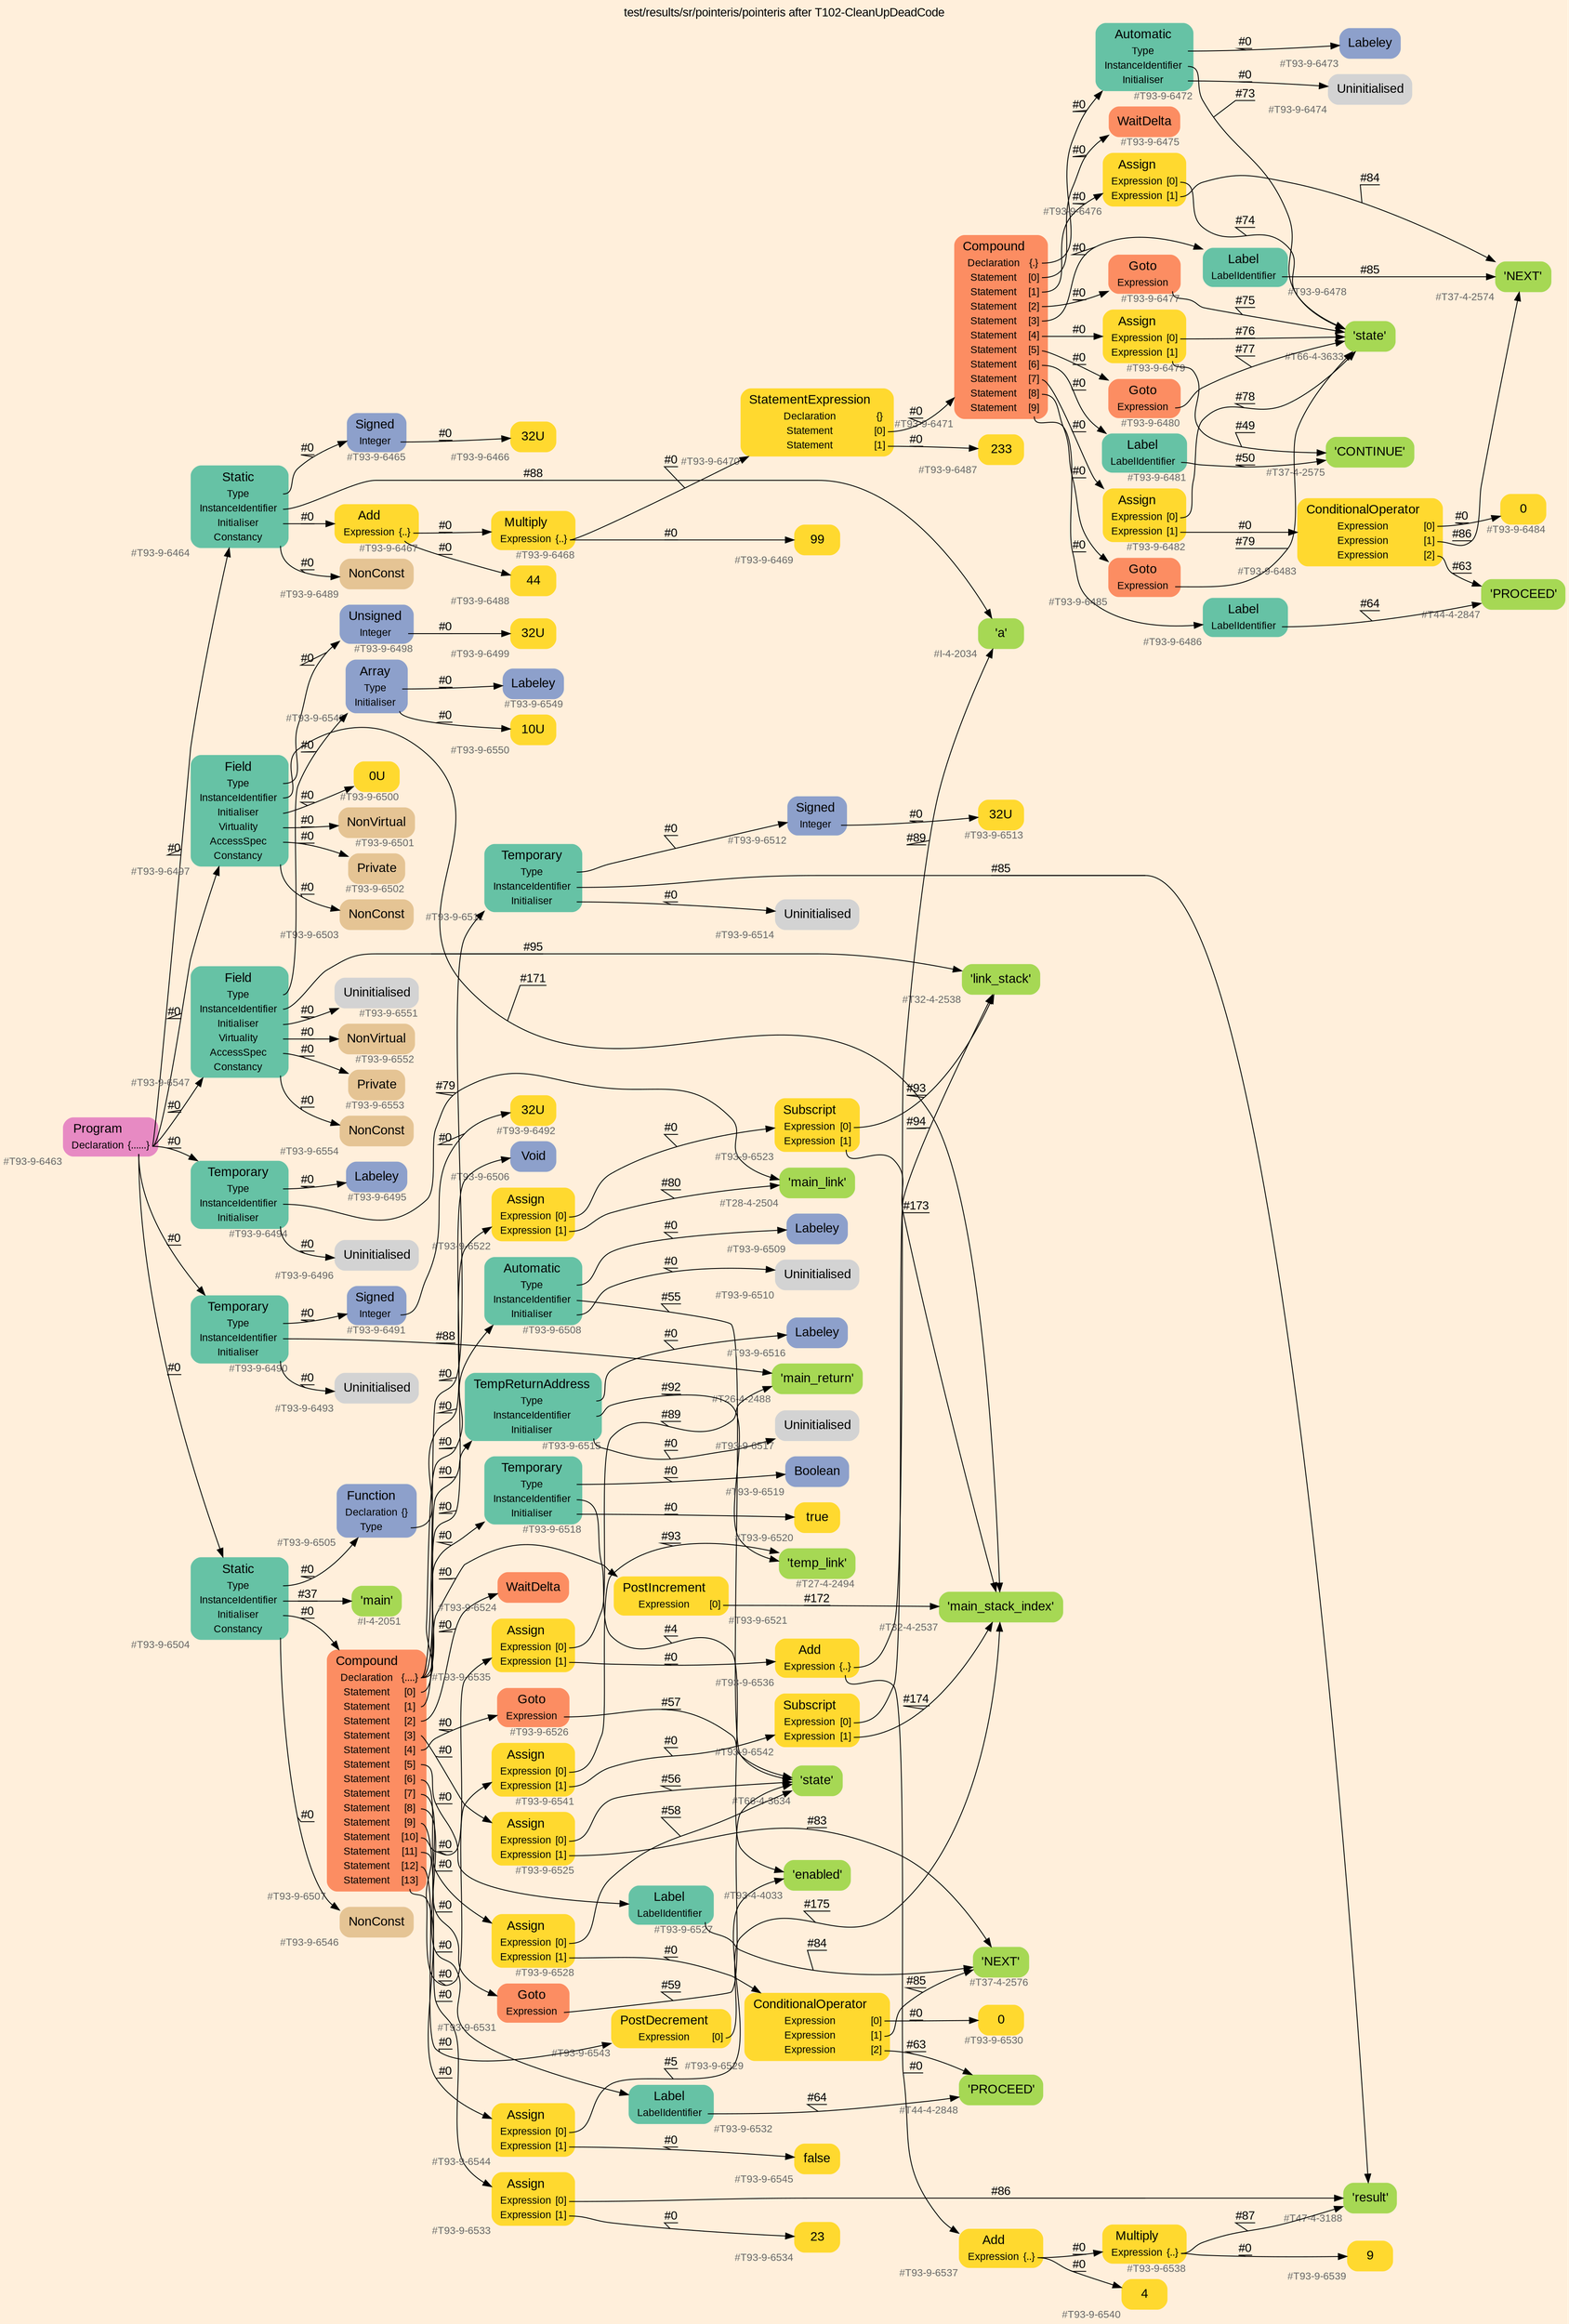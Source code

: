 digraph "test/results/sr/pointeris/pointeris after T102-CleanUpDeadCode" {
label = "test/results/sr/pointeris/pointeris after T102-CleanUpDeadCode"
labelloc = t
graph [
    rankdir = "LR"
    ranksep = 0.3
    bgcolor = antiquewhite1
    color = black
    fontcolor = black
    fontname = "Arial"
];
node [
    fontname = "Arial"
];
edge [
    fontname = "Arial"
];

// -------------------- node figure --------------------
// -------- block #T93-9-6463 ----------
"#T93-9-6463" [
    fillcolor = "/set28/4"
    xlabel = "#T93-9-6463"
    fontsize = "12"
    fontcolor = grey40
    shape = "plaintext"
    label = <<TABLE BORDER="0" CELLBORDER="0" CELLSPACING="0">
     <TR><TD><FONT COLOR="black" POINT-SIZE="15">Program</FONT></TD></TR>
     <TR><TD><FONT COLOR="black" POINT-SIZE="12">Declaration</FONT></TD><TD PORT="port0"><FONT COLOR="black" POINT-SIZE="12">{......}</FONT></TD></TR>
    </TABLE>>
    style = "rounded,filled"
];

// -------- block #T93-9-6464 ----------
"#T93-9-6464" [
    fillcolor = "/set28/1"
    xlabel = "#T93-9-6464"
    fontsize = "12"
    fontcolor = grey40
    shape = "plaintext"
    label = <<TABLE BORDER="0" CELLBORDER="0" CELLSPACING="0">
     <TR><TD><FONT COLOR="black" POINT-SIZE="15">Static</FONT></TD></TR>
     <TR><TD><FONT COLOR="black" POINT-SIZE="12">Type</FONT></TD><TD PORT="port0"></TD></TR>
     <TR><TD><FONT COLOR="black" POINT-SIZE="12">InstanceIdentifier</FONT></TD><TD PORT="port1"></TD></TR>
     <TR><TD><FONT COLOR="black" POINT-SIZE="12">Initialiser</FONT></TD><TD PORT="port2"></TD></TR>
     <TR><TD><FONT COLOR="black" POINT-SIZE="12">Constancy</FONT></TD><TD PORT="port3"></TD></TR>
    </TABLE>>
    style = "rounded,filled"
];

// -------- block #T93-9-6465 ----------
"#T93-9-6465" [
    fillcolor = "/set28/3"
    xlabel = "#T93-9-6465"
    fontsize = "12"
    fontcolor = grey40
    shape = "plaintext"
    label = <<TABLE BORDER="0" CELLBORDER="0" CELLSPACING="0">
     <TR><TD><FONT COLOR="black" POINT-SIZE="15">Signed</FONT></TD></TR>
     <TR><TD><FONT COLOR="black" POINT-SIZE="12">Integer</FONT></TD><TD PORT="port0"></TD></TR>
    </TABLE>>
    style = "rounded,filled"
];

// -------- block #T93-9-6466 ----------
"#T93-9-6466" [
    fillcolor = "/set28/6"
    xlabel = "#T93-9-6466"
    fontsize = "12"
    fontcolor = grey40
    shape = "plaintext"
    label = <<TABLE BORDER="0" CELLBORDER="0" CELLSPACING="0">
     <TR><TD><FONT COLOR="black" POINT-SIZE="15">32U</FONT></TD></TR>
    </TABLE>>
    style = "rounded,filled"
];

// -------- block #I-4-2034 ----------
"#I-4-2034" [
    fillcolor = "/set28/5"
    xlabel = "#I-4-2034"
    fontsize = "12"
    fontcolor = grey40
    shape = "plaintext"
    label = <<TABLE BORDER="0" CELLBORDER="0" CELLSPACING="0">
     <TR><TD><FONT COLOR="black" POINT-SIZE="15">'a'</FONT></TD></TR>
    </TABLE>>
    style = "rounded,filled"
];

// -------- block #T93-9-6467 ----------
"#T93-9-6467" [
    fillcolor = "/set28/6"
    xlabel = "#T93-9-6467"
    fontsize = "12"
    fontcolor = grey40
    shape = "plaintext"
    label = <<TABLE BORDER="0" CELLBORDER="0" CELLSPACING="0">
     <TR><TD><FONT COLOR="black" POINT-SIZE="15">Add</FONT></TD></TR>
     <TR><TD><FONT COLOR="black" POINT-SIZE="12">Expression</FONT></TD><TD PORT="port0"><FONT COLOR="black" POINT-SIZE="12">{..}</FONT></TD></TR>
    </TABLE>>
    style = "rounded,filled"
];

// -------- block #T93-9-6468 ----------
"#T93-9-6468" [
    fillcolor = "/set28/6"
    xlabel = "#T93-9-6468"
    fontsize = "12"
    fontcolor = grey40
    shape = "plaintext"
    label = <<TABLE BORDER="0" CELLBORDER="0" CELLSPACING="0">
     <TR><TD><FONT COLOR="black" POINT-SIZE="15">Multiply</FONT></TD></TR>
     <TR><TD><FONT COLOR="black" POINT-SIZE="12">Expression</FONT></TD><TD PORT="port0"><FONT COLOR="black" POINT-SIZE="12">{..}</FONT></TD></TR>
    </TABLE>>
    style = "rounded,filled"
];

// -------- block #T93-9-6469 ----------
"#T93-9-6469" [
    fillcolor = "/set28/6"
    xlabel = "#T93-9-6469"
    fontsize = "12"
    fontcolor = grey40
    shape = "plaintext"
    label = <<TABLE BORDER="0" CELLBORDER="0" CELLSPACING="0">
     <TR><TD><FONT COLOR="black" POINT-SIZE="15">99</FONT></TD></TR>
    </TABLE>>
    style = "rounded,filled"
];

// -------- block #T93-9-6470 ----------
"#T93-9-6470" [
    fillcolor = "/set28/6"
    xlabel = "#T93-9-6470"
    fontsize = "12"
    fontcolor = grey40
    shape = "plaintext"
    label = <<TABLE BORDER="0" CELLBORDER="0" CELLSPACING="0">
     <TR><TD><FONT COLOR="black" POINT-SIZE="15">StatementExpression</FONT></TD></TR>
     <TR><TD><FONT COLOR="black" POINT-SIZE="12">Declaration</FONT></TD><TD PORT="port0"><FONT COLOR="black" POINT-SIZE="12">{}</FONT></TD></TR>
     <TR><TD><FONT COLOR="black" POINT-SIZE="12">Statement</FONT></TD><TD PORT="port1"><FONT COLOR="black" POINT-SIZE="12">[0]</FONT></TD></TR>
     <TR><TD><FONT COLOR="black" POINT-SIZE="12">Statement</FONT></TD><TD PORT="port2"><FONT COLOR="black" POINT-SIZE="12">[1]</FONT></TD></TR>
    </TABLE>>
    style = "rounded,filled"
];

// -------- block #T93-9-6471 ----------
"#T93-9-6471" [
    fillcolor = "/set28/2"
    xlabel = "#T93-9-6471"
    fontsize = "12"
    fontcolor = grey40
    shape = "plaintext"
    label = <<TABLE BORDER="0" CELLBORDER="0" CELLSPACING="0">
     <TR><TD><FONT COLOR="black" POINT-SIZE="15">Compound</FONT></TD></TR>
     <TR><TD><FONT COLOR="black" POINT-SIZE="12">Declaration</FONT></TD><TD PORT="port0"><FONT COLOR="black" POINT-SIZE="12">{.}</FONT></TD></TR>
     <TR><TD><FONT COLOR="black" POINT-SIZE="12">Statement</FONT></TD><TD PORT="port1"><FONT COLOR="black" POINT-SIZE="12">[0]</FONT></TD></TR>
     <TR><TD><FONT COLOR="black" POINT-SIZE="12">Statement</FONT></TD><TD PORT="port2"><FONT COLOR="black" POINT-SIZE="12">[1]</FONT></TD></TR>
     <TR><TD><FONT COLOR="black" POINT-SIZE="12">Statement</FONT></TD><TD PORT="port3"><FONT COLOR="black" POINT-SIZE="12">[2]</FONT></TD></TR>
     <TR><TD><FONT COLOR="black" POINT-SIZE="12">Statement</FONT></TD><TD PORT="port4"><FONT COLOR="black" POINT-SIZE="12">[3]</FONT></TD></TR>
     <TR><TD><FONT COLOR="black" POINT-SIZE="12">Statement</FONT></TD><TD PORT="port5"><FONT COLOR="black" POINT-SIZE="12">[4]</FONT></TD></TR>
     <TR><TD><FONT COLOR="black" POINT-SIZE="12">Statement</FONT></TD><TD PORT="port6"><FONT COLOR="black" POINT-SIZE="12">[5]</FONT></TD></TR>
     <TR><TD><FONT COLOR="black" POINT-SIZE="12">Statement</FONT></TD><TD PORT="port7"><FONT COLOR="black" POINT-SIZE="12">[6]</FONT></TD></TR>
     <TR><TD><FONT COLOR="black" POINT-SIZE="12">Statement</FONT></TD><TD PORT="port8"><FONT COLOR="black" POINT-SIZE="12">[7]</FONT></TD></TR>
     <TR><TD><FONT COLOR="black" POINT-SIZE="12">Statement</FONT></TD><TD PORT="port9"><FONT COLOR="black" POINT-SIZE="12">[8]</FONT></TD></TR>
     <TR><TD><FONT COLOR="black" POINT-SIZE="12">Statement</FONT></TD><TD PORT="port10"><FONT COLOR="black" POINT-SIZE="12">[9]</FONT></TD></TR>
    </TABLE>>
    style = "rounded,filled"
];

// -------- block #T93-9-6472 ----------
"#T93-9-6472" [
    fillcolor = "/set28/1"
    xlabel = "#T93-9-6472"
    fontsize = "12"
    fontcolor = grey40
    shape = "plaintext"
    label = <<TABLE BORDER="0" CELLBORDER="0" CELLSPACING="0">
     <TR><TD><FONT COLOR="black" POINT-SIZE="15">Automatic</FONT></TD></TR>
     <TR><TD><FONT COLOR="black" POINT-SIZE="12">Type</FONT></TD><TD PORT="port0"></TD></TR>
     <TR><TD><FONT COLOR="black" POINT-SIZE="12">InstanceIdentifier</FONT></TD><TD PORT="port1"></TD></TR>
     <TR><TD><FONT COLOR="black" POINT-SIZE="12">Initialiser</FONT></TD><TD PORT="port2"></TD></TR>
    </TABLE>>
    style = "rounded,filled"
];

// -------- block #T93-9-6473 ----------
"#T93-9-6473" [
    fillcolor = "/set28/3"
    xlabel = "#T93-9-6473"
    fontsize = "12"
    fontcolor = grey40
    shape = "plaintext"
    label = <<TABLE BORDER="0" CELLBORDER="0" CELLSPACING="0">
     <TR><TD><FONT COLOR="black" POINT-SIZE="15">Labeley</FONT></TD></TR>
    </TABLE>>
    style = "rounded,filled"
];

// -------- block #T66-4-3633 ----------
"#T66-4-3633" [
    fillcolor = "/set28/5"
    xlabel = "#T66-4-3633"
    fontsize = "12"
    fontcolor = grey40
    shape = "plaintext"
    label = <<TABLE BORDER="0" CELLBORDER="0" CELLSPACING="0">
     <TR><TD><FONT COLOR="black" POINT-SIZE="15">'state'</FONT></TD></TR>
    </TABLE>>
    style = "rounded,filled"
];

// -------- block #T93-9-6474 ----------
"#T93-9-6474" [
    xlabel = "#T93-9-6474"
    fontsize = "12"
    fontcolor = grey40
    shape = "plaintext"
    label = <<TABLE BORDER="0" CELLBORDER="0" CELLSPACING="0">
     <TR><TD><FONT COLOR="black" POINT-SIZE="15">Uninitialised</FONT></TD></TR>
    </TABLE>>
    style = "rounded,filled"
];

// -------- block #T93-9-6475 ----------
"#T93-9-6475" [
    fillcolor = "/set28/2"
    xlabel = "#T93-9-6475"
    fontsize = "12"
    fontcolor = grey40
    shape = "plaintext"
    label = <<TABLE BORDER="0" CELLBORDER="0" CELLSPACING="0">
     <TR><TD><FONT COLOR="black" POINT-SIZE="15">WaitDelta</FONT></TD></TR>
    </TABLE>>
    style = "rounded,filled"
];

// -------- block #T93-9-6476 ----------
"#T93-9-6476" [
    fillcolor = "/set28/6"
    xlabel = "#T93-9-6476"
    fontsize = "12"
    fontcolor = grey40
    shape = "plaintext"
    label = <<TABLE BORDER="0" CELLBORDER="0" CELLSPACING="0">
     <TR><TD><FONT COLOR="black" POINT-SIZE="15">Assign</FONT></TD></TR>
     <TR><TD><FONT COLOR="black" POINT-SIZE="12">Expression</FONT></TD><TD PORT="port0"><FONT COLOR="black" POINT-SIZE="12">[0]</FONT></TD></TR>
     <TR><TD><FONT COLOR="black" POINT-SIZE="12">Expression</FONT></TD><TD PORT="port1"><FONT COLOR="black" POINT-SIZE="12">[1]</FONT></TD></TR>
    </TABLE>>
    style = "rounded,filled"
];

// -------- block #T37-4-2574 ----------
"#T37-4-2574" [
    fillcolor = "/set28/5"
    xlabel = "#T37-4-2574"
    fontsize = "12"
    fontcolor = grey40
    shape = "plaintext"
    label = <<TABLE BORDER="0" CELLBORDER="0" CELLSPACING="0">
     <TR><TD><FONT COLOR="black" POINT-SIZE="15">'NEXT'</FONT></TD></TR>
    </TABLE>>
    style = "rounded,filled"
];

// -------- block #T93-9-6477 ----------
"#T93-9-6477" [
    fillcolor = "/set28/2"
    xlabel = "#T93-9-6477"
    fontsize = "12"
    fontcolor = grey40
    shape = "plaintext"
    label = <<TABLE BORDER="0" CELLBORDER="0" CELLSPACING="0">
     <TR><TD><FONT COLOR="black" POINT-SIZE="15">Goto</FONT></TD></TR>
     <TR><TD><FONT COLOR="black" POINT-SIZE="12">Expression</FONT></TD><TD PORT="port0"></TD></TR>
    </TABLE>>
    style = "rounded,filled"
];

// -------- block #T93-9-6478 ----------
"#T93-9-6478" [
    fillcolor = "/set28/1"
    xlabel = "#T93-9-6478"
    fontsize = "12"
    fontcolor = grey40
    shape = "plaintext"
    label = <<TABLE BORDER="0" CELLBORDER="0" CELLSPACING="0">
     <TR><TD><FONT COLOR="black" POINT-SIZE="15">Label</FONT></TD></TR>
     <TR><TD><FONT COLOR="black" POINT-SIZE="12">LabelIdentifier</FONT></TD><TD PORT="port0"></TD></TR>
    </TABLE>>
    style = "rounded,filled"
];

// -------- block #T93-9-6479 ----------
"#T93-9-6479" [
    fillcolor = "/set28/6"
    xlabel = "#T93-9-6479"
    fontsize = "12"
    fontcolor = grey40
    shape = "plaintext"
    label = <<TABLE BORDER="0" CELLBORDER="0" CELLSPACING="0">
     <TR><TD><FONT COLOR="black" POINT-SIZE="15">Assign</FONT></TD></TR>
     <TR><TD><FONT COLOR="black" POINT-SIZE="12">Expression</FONT></TD><TD PORT="port0"><FONT COLOR="black" POINT-SIZE="12">[0]</FONT></TD></TR>
     <TR><TD><FONT COLOR="black" POINT-SIZE="12">Expression</FONT></TD><TD PORT="port1"><FONT COLOR="black" POINT-SIZE="12">[1]</FONT></TD></TR>
    </TABLE>>
    style = "rounded,filled"
];

// -------- block #T37-4-2575 ----------
"#T37-4-2575" [
    fillcolor = "/set28/5"
    xlabel = "#T37-4-2575"
    fontsize = "12"
    fontcolor = grey40
    shape = "plaintext"
    label = <<TABLE BORDER="0" CELLBORDER="0" CELLSPACING="0">
     <TR><TD><FONT COLOR="black" POINT-SIZE="15">'CONTINUE'</FONT></TD></TR>
    </TABLE>>
    style = "rounded,filled"
];

// -------- block #T93-9-6480 ----------
"#T93-9-6480" [
    fillcolor = "/set28/2"
    xlabel = "#T93-9-6480"
    fontsize = "12"
    fontcolor = grey40
    shape = "plaintext"
    label = <<TABLE BORDER="0" CELLBORDER="0" CELLSPACING="0">
     <TR><TD><FONT COLOR="black" POINT-SIZE="15">Goto</FONT></TD></TR>
     <TR><TD><FONT COLOR="black" POINT-SIZE="12">Expression</FONT></TD><TD PORT="port0"></TD></TR>
    </TABLE>>
    style = "rounded,filled"
];

// -------- block #T93-9-6481 ----------
"#T93-9-6481" [
    fillcolor = "/set28/1"
    xlabel = "#T93-9-6481"
    fontsize = "12"
    fontcolor = grey40
    shape = "plaintext"
    label = <<TABLE BORDER="0" CELLBORDER="0" CELLSPACING="0">
     <TR><TD><FONT COLOR="black" POINT-SIZE="15">Label</FONT></TD></TR>
     <TR><TD><FONT COLOR="black" POINT-SIZE="12">LabelIdentifier</FONT></TD><TD PORT="port0"></TD></TR>
    </TABLE>>
    style = "rounded,filled"
];

// -------- block #T93-9-6482 ----------
"#T93-9-6482" [
    fillcolor = "/set28/6"
    xlabel = "#T93-9-6482"
    fontsize = "12"
    fontcolor = grey40
    shape = "plaintext"
    label = <<TABLE BORDER="0" CELLBORDER="0" CELLSPACING="0">
     <TR><TD><FONT COLOR="black" POINT-SIZE="15">Assign</FONT></TD></TR>
     <TR><TD><FONT COLOR="black" POINT-SIZE="12">Expression</FONT></TD><TD PORT="port0"><FONT COLOR="black" POINT-SIZE="12">[0]</FONT></TD></TR>
     <TR><TD><FONT COLOR="black" POINT-SIZE="12">Expression</FONT></TD><TD PORT="port1"><FONT COLOR="black" POINT-SIZE="12">[1]</FONT></TD></TR>
    </TABLE>>
    style = "rounded,filled"
];

// -------- block #T93-9-6483 ----------
"#T93-9-6483" [
    fillcolor = "/set28/6"
    xlabel = "#T93-9-6483"
    fontsize = "12"
    fontcolor = grey40
    shape = "plaintext"
    label = <<TABLE BORDER="0" CELLBORDER="0" CELLSPACING="0">
     <TR><TD><FONT COLOR="black" POINT-SIZE="15">ConditionalOperator</FONT></TD></TR>
     <TR><TD><FONT COLOR="black" POINT-SIZE="12">Expression</FONT></TD><TD PORT="port0"><FONT COLOR="black" POINT-SIZE="12">[0]</FONT></TD></TR>
     <TR><TD><FONT COLOR="black" POINT-SIZE="12">Expression</FONT></TD><TD PORT="port1"><FONT COLOR="black" POINT-SIZE="12">[1]</FONT></TD></TR>
     <TR><TD><FONT COLOR="black" POINT-SIZE="12">Expression</FONT></TD><TD PORT="port2"><FONT COLOR="black" POINT-SIZE="12">[2]</FONT></TD></TR>
    </TABLE>>
    style = "rounded,filled"
];

// -------- block #T93-9-6484 ----------
"#T93-9-6484" [
    fillcolor = "/set28/6"
    xlabel = "#T93-9-6484"
    fontsize = "12"
    fontcolor = grey40
    shape = "plaintext"
    label = <<TABLE BORDER="0" CELLBORDER="0" CELLSPACING="0">
     <TR><TD><FONT COLOR="black" POINT-SIZE="15">0</FONT></TD></TR>
    </TABLE>>
    style = "rounded,filled"
];

// -------- block #T44-4-2847 ----------
"#T44-4-2847" [
    fillcolor = "/set28/5"
    xlabel = "#T44-4-2847"
    fontsize = "12"
    fontcolor = grey40
    shape = "plaintext"
    label = <<TABLE BORDER="0" CELLBORDER="0" CELLSPACING="0">
     <TR><TD><FONT COLOR="black" POINT-SIZE="15">'PROCEED'</FONT></TD></TR>
    </TABLE>>
    style = "rounded,filled"
];

// -------- block #T93-9-6485 ----------
"#T93-9-6485" [
    fillcolor = "/set28/2"
    xlabel = "#T93-9-6485"
    fontsize = "12"
    fontcolor = grey40
    shape = "plaintext"
    label = <<TABLE BORDER="0" CELLBORDER="0" CELLSPACING="0">
     <TR><TD><FONT COLOR="black" POINT-SIZE="15">Goto</FONT></TD></TR>
     <TR><TD><FONT COLOR="black" POINT-SIZE="12">Expression</FONT></TD><TD PORT="port0"></TD></TR>
    </TABLE>>
    style = "rounded,filled"
];

// -------- block #T93-9-6486 ----------
"#T93-9-6486" [
    fillcolor = "/set28/1"
    xlabel = "#T93-9-6486"
    fontsize = "12"
    fontcolor = grey40
    shape = "plaintext"
    label = <<TABLE BORDER="0" CELLBORDER="0" CELLSPACING="0">
     <TR><TD><FONT COLOR="black" POINT-SIZE="15">Label</FONT></TD></TR>
     <TR><TD><FONT COLOR="black" POINT-SIZE="12">LabelIdentifier</FONT></TD><TD PORT="port0"></TD></TR>
    </TABLE>>
    style = "rounded,filled"
];

// -------- block #T93-9-6487 ----------
"#T93-9-6487" [
    fillcolor = "/set28/6"
    xlabel = "#T93-9-6487"
    fontsize = "12"
    fontcolor = grey40
    shape = "plaintext"
    label = <<TABLE BORDER="0" CELLBORDER="0" CELLSPACING="0">
     <TR><TD><FONT COLOR="black" POINT-SIZE="15">233</FONT></TD></TR>
    </TABLE>>
    style = "rounded,filled"
];

// -------- block #T93-9-6488 ----------
"#T93-9-6488" [
    fillcolor = "/set28/6"
    xlabel = "#T93-9-6488"
    fontsize = "12"
    fontcolor = grey40
    shape = "plaintext"
    label = <<TABLE BORDER="0" CELLBORDER="0" CELLSPACING="0">
     <TR><TD><FONT COLOR="black" POINT-SIZE="15">44</FONT></TD></TR>
    </TABLE>>
    style = "rounded,filled"
];

// -------- block #T93-9-6489 ----------
"#T93-9-6489" [
    fillcolor = "/set28/7"
    xlabel = "#T93-9-6489"
    fontsize = "12"
    fontcolor = grey40
    shape = "plaintext"
    label = <<TABLE BORDER="0" CELLBORDER="0" CELLSPACING="0">
     <TR><TD><FONT COLOR="black" POINT-SIZE="15">NonConst</FONT></TD></TR>
    </TABLE>>
    style = "rounded,filled"
];

// -------- block #T93-9-6490 ----------
"#T93-9-6490" [
    fillcolor = "/set28/1"
    xlabel = "#T93-9-6490"
    fontsize = "12"
    fontcolor = grey40
    shape = "plaintext"
    label = <<TABLE BORDER="0" CELLBORDER="0" CELLSPACING="0">
     <TR><TD><FONT COLOR="black" POINT-SIZE="15">Temporary</FONT></TD></TR>
     <TR><TD><FONT COLOR="black" POINT-SIZE="12">Type</FONT></TD><TD PORT="port0"></TD></TR>
     <TR><TD><FONT COLOR="black" POINT-SIZE="12">InstanceIdentifier</FONT></TD><TD PORT="port1"></TD></TR>
     <TR><TD><FONT COLOR="black" POINT-SIZE="12">Initialiser</FONT></TD><TD PORT="port2"></TD></TR>
    </TABLE>>
    style = "rounded,filled"
];

// -------- block #T93-9-6491 ----------
"#T93-9-6491" [
    fillcolor = "/set28/3"
    xlabel = "#T93-9-6491"
    fontsize = "12"
    fontcolor = grey40
    shape = "plaintext"
    label = <<TABLE BORDER="0" CELLBORDER="0" CELLSPACING="0">
     <TR><TD><FONT COLOR="black" POINT-SIZE="15">Signed</FONT></TD></TR>
     <TR><TD><FONT COLOR="black" POINT-SIZE="12">Integer</FONT></TD><TD PORT="port0"></TD></TR>
    </TABLE>>
    style = "rounded,filled"
];

// -------- block #T93-9-6492 ----------
"#T93-9-6492" [
    fillcolor = "/set28/6"
    xlabel = "#T93-9-6492"
    fontsize = "12"
    fontcolor = grey40
    shape = "plaintext"
    label = <<TABLE BORDER="0" CELLBORDER="0" CELLSPACING="0">
     <TR><TD><FONT COLOR="black" POINT-SIZE="15">32U</FONT></TD></TR>
    </TABLE>>
    style = "rounded,filled"
];

// -------- block #T26-4-2488 ----------
"#T26-4-2488" [
    fillcolor = "/set28/5"
    xlabel = "#T26-4-2488"
    fontsize = "12"
    fontcolor = grey40
    shape = "plaintext"
    label = <<TABLE BORDER="0" CELLBORDER="0" CELLSPACING="0">
     <TR><TD><FONT COLOR="black" POINT-SIZE="15">'main_return'</FONT></TD></TR>
    </TABLE>>
    style = "rounded,filled"
];

// -------- block #T93-9-6493 ----------
"#T93-9-6493" [
    xlabel = "#T93-9-6493"
    fontsize = "12"
    fontcolor = grey40
    shape = "plaintext"
    label = <<TABLE BORDER="0" CELLBORDER="0" CELLSPACING="0">
     <TR><TD><FONT COLOR="black" POINT-SIZE="15">Uninitialised</FONT></TD></TR>
    </TABLE>>
    style = "rounded,filled"
];

// -------- block #T93-9-6494 ----------
"#T93-9-6494" [
    fillcolor = "/set28/1"
    xlabel = "#T93-9-6494"
    fontsize = "12"
    fontcolor = grey40
    shape = "plaintext"
    label = <<TABLE BORDER="0" CELLBORDER="0" CELLSPACING="0">
     <TR><TD><FONT COLOR="black" POINT-SIZE="15">Temporary</FONT></TD></TR>
     <TR><TD><FONT COLOR="black" POINT-SIZE="12">Type</FONT></TD><TD PORT="port0"></TD></TR>
     <TR><TD><FONT COLOR="black" POINT-SIZE="12">InstanceIdentifier</FONT></TD><TD PORT="port1"></TD></TR>
     <TR><TD><FONT COLOR="black" POINT-SIZE="12">Initialiser</FONT></TD><TD PORT="port2"></TD></TR>
    </TABLE>>
    style = "rounded,filled"
];

// -------- block #T93-9-6495 ----------
"#T93-9-6495" [
    fillcolor = "/set28/3"
    xlabel = "#T93-9-6495"
    fontsize = "12"
    fontcolor = grey40
    shape = "plaintext"
    label = <<TABLE BORDER="0" CELLBORDER="0" CELLSPACING="0">
     <TR><TD><FONT COLOR="black" POINT-SIZE="15">Labeley</FONT></TD></TR>
    </TABLE>>
    style = "rounded,filled"
];

// -------- block #T28-4-2504 ----------
"#T28-4-2504" [
    fillcolor = "/set28/5"
    xlabel = "#T28-4-2504"
    fontsize = "12"
    fontcolor = grey40
    shape = "plaintext"
    label = <<TABLE BORDER="0" CELLBORDER="0" CELLSPACING="0">
     <TR><TD><FONT COLOR="black" POINT-SIZE="15">'main_link'</FONT></TD></TR>
    </TABLE>>
    style = "rounded,filled"
];

// -------- block #T93-9-6496 ----------
"#T93-9-6496" [
    xlabel = "#T93-9-6496"
    fontsize = "12"
    fontcolor = grey40
    shape = "plaintext"
    label = <<TABLE BORDER="0" CELLBORDER="0" CELLSPACING="0">
     <TR><TD><FONT COLOR="black" POINT-SIZE="15">Uninitialised</FONT></TD></TR>
    </TABLE>>
    style = "rounded,filled"
];

// -------- block #T93-9-6497 ----------
"#T93-9-6497" [
    fillcolor = "/set28/1"
    xlabel = "#T93-9-6497"
    fontsize = "12"
    fontcolor = grey40
    shape = "plaintext"
    label = <<TABLE BORDER="0" CELLBORDER="0" CELLSPACING="0">
     <TR><TD><FONT COLOR="black" POINT-SIZE="15">Field</FONT></TD></TR>
     <TR><TD><FONT COLOR="black" POINT-SIZE="12">Type</FONT></TD><TD PORT="port0"></TD></TR>
     <TR><TD><FONT COLOR="black" POINT-SIZE="12">InstanceIdentifier</FONT></TD><TD PORT="port1"></TD></TR>
     <TR><TD><FONT COLOR="black" POINT-SIZE="12">Initialiser</FONT></TD><TD PORT="port2"></TD></TR>
     <TR><TD><FONT COLOR="black" POINT-SIZE="12">Virtuality</FONT></TD><TD PORT="port3"></TD></TR>
     <TR><TD><FONT COLOR="black" POINT-SIZE="12">AccessSpec</FONT></TD><TD PORT="port4"></TD></TR>
     <TR><TD><FONT COLOR="black" POINT-SIZE="12">Constancy</FONT></TD><TD PORT="port5"></TD></TR>
    </TABLE>>
    style = "rounded,filled"
];

// -------- block #T93-9-6498 ----------
"#T93-9-6498" [
    fillcolor = "/set28/3"
    xlabel = "#T93-9-6498"
    fontsize = "12"
    fontcolor = grey40
    shape = "plaintext"
    label = <<TABLE BORDER="0" CELLBORDER="0" CELLSPACING="0">
     <TR><TD><FONT COLOR="black" POINT-SIZE="15">Unsigned</FONT></TD></TR>
     <TR><TD><FONT COLOR="black" POINT-SIZE="12">Integer</FONT></TD><TD PORT="port0"></TD></TR>
    </TABLE>>
    style = "rounded,filled"
];

// -------- block #T93-9-6499 ----------
"#T93-9-6499" [
    fillcolor = "/set28/6"
    xlabel = "#T93-9-6499"
    fontsize = "12"
    fontcolor = grey40
    shape = "plaintext"
    label = <<TABLE BORDER="0" CELLBORDER="0" CELLSPACING="0">
     <TR><TD><FONT COLOR="black" POINT-SIZE="15">32U</FONT></TD></TR>
    </TABLE>>
    style = "rounded,filled"
];

// -------- block #T32-4-2537 ----------
"#T32-4-2537" [
    fillcolor = "/set28/5"
    xlabel = "#T32-4-2537"
    fontsize = "12"
    fontcolor = grey40
    shape = "plaintext"
    label = <<TABLE BORDER="0" CELLBORDER="0" CELLSPACING="0">
     <TR><TD><FONT COLOR="black" POINT-SIZE="15">'main_stack_index'</FONT></TD></TR>
    </TABLE>>
    style = "rounded,filled"
];

// -------- block #T93-9-6500 ----------
"#T93-9-6500" [
    fillcolor = "/set28/6"
    xlabel = "#T93-9-6500"
    fontsize = "12"
    fontcolor = grey40
    shape = "plaintext"
    label = <<TABLE BORDER="0" CELLBORDER="0" CELLSPACING="0">
     <TR><TD><FONT COLOR="black" POINT-SIZE="15">0U</FONT></TD></TR>
    </TABLE>>
    style = "rounded,filled"
];

// -------- block #T93-9-6501 ----------
"#T93-9-6501" [
    fillcolor = "/set28/7"
    xlabel = "#T93-9-6501"
    fontsize = "12"
    fontcolor = grey40
    shape = "plaintext"
    label = <<TABLE BORDER="0" CELLBORDER="0" CELLSPACING="0">
     <TR><TD><FONT COLOR="black" POINT-SIZE="15">NonVirtual</FONT></TD></TR>
    </TABLE>>
    style = "rounded,filled"
];

// -------- block #T93-9-6502 ----------
"#T93-9-6502" [
    fillcolor = "/set28/7"
    xlabel = "#T93-9-6502"
    fontsize = "12"
    fontcolor = grey40
    shape = "plaintext"
    label = <<TABLE BORDER="0" CELLBORDER="0" CELLSPACING="0">
     <TR><TD><FONT COLOR="black" POINT-SIZE="15">Private</FONT></TD></TR>
    </TABLE>>
    style = "rounded,filled"
];

// -------- block #T93-9-6503 ----------
"#T93-9-6503" [
    fillcolor = "/set28/7"
    xlabel = "#T93-9-6503"
    fontsize = "12"
    fontcolor = grey40
    shape = "plaintext"
    label = <<TABLE BORDER="0" CELLBORDER="0" CELLSPACING="0">
     <TR><TD><FONT COLOR="black" POINT-SIZE="15">NonConst</FONT></TD></TR>
    </TABLE>>
    style = "rounded,filled"
];

// -------- block #T93-9-6504 ----------
"#T93-9-6504" [
    fillcolor = "/set28/1"
    xlabel = "#T93-9-6504"
    fontsize = "12"
    fontcolor = grey40
    shape = "plaintext"
    label = <<TABLE BORDER="0" CELLBORDER="0" CELLSPACING="0">
     <TR><TD><FONT COLOR="black" POINT-SIZE="15">Static</FONT></TD></TR>
     <TR><TD><FONT COLOR="black" POINT-SIZE="12">Type</FONT></TD><TD PORT="port0"></TD></TR>
     <TR><TD><FONT COLOR="black" POINT-SIZE="12">InstanceIdentifier</FONT></TD><TD PORT="port1"></TD></TR>
     <TR><TD><FONT COLOR="black" POINT-SIZE="12">Initialiser</FONT></TD><TD PORT="port2"></TD></TR>
     <TR><TD><FONT COLOR="black" POINT-SIZE="12">Constancy</FONT></TD><TD PORT="port3"></TD></TR>
    </TABLE>>
    style = "rounded,filled"
];

// -------- block #T93-9-6505 ----------
"#T93-9-6505" [
    fillcolor = "/set28/3"
    xlabel = "#T93-9-6505"
    fontsize = "12"
    fontcolor = grey40
    shape = "plaintext"
    label = <<TABLE BORDER="0" CELLBORDER="0" CELLSPACING="0">
     <TR><TD><FONT COLOR="black" POINT-SIZE="15">Function</FONT></TD></TR>
     <TR><TD><FONT COLOR="black" POINT-SIZE="12">Declaration</FONT></TD><TD PORT="port0"><FONT COLOR="black" POINT-SIZE="12">{}</FONT></TD></TR>
     <TR><TD><FONT COLOR="black" POINT-SIZE="12">Type</FONT></TD><TD PORT="port1"></TD></TR>
    </TABLE>>
    style = "rounded,filled"
];

// -------- block #T93-9-6506 ----------
"#T93-9-6506" [
    fillcolor = "/set28/3"
    xlabel = "#T93-9-6506"
    fontsize = "12"
    fontcolor = grey40
    shape = "plaintext"
    label = <<TABLE BORDER="0" CELLBORDER="0" CELLSPACING="0">
     <TR><TD><FONT COLOR="black" POINT-SIZE="15">Void</FONT></TD></TR>
    </TABLE>>
    style = "rounded,filled"
];

// -------- block #I-4-2051 ----------
"#I-4-2051" [
    fillcolor = "/set28/5"
    xlabel = "#I-4-2051"
    fontsize = "12"
    fontcolor = grey40
    shape = "plaintext"
    label = <<TABLE BORDER="0" CELLBORDER="0" CELLSPACING="0">
     <TR><TD><FONT COLOR="black" POINT-SIZE="15">'main'</FONT></TD></TR>
    </TABLE>>
    style = "rounded,filled"
];

// -------- block #T93-9-6507 ----------
"#T93-9-6507" [
    fillcolor = "/set28/2"
    xlabel = "#T93-9-6507"
    fontsize = "12"
    fontcolor = grey40
    shape = "plaintext"
    label = <<TABLE BORDER="0" CELLBORDER="0" CELLSPACING="0">
     <TR><TD><FONT COLOR="black" POINT-SIZE="15">Compound</FONT></TD></TR>
     <TR><TD><FONT COLOR="black" POINT-SIZE="12">Declaration</FONT></TD><TD PORT="port0"><FONT COLOR="black" POINT-SIZE="12">{....}</FONT></TD></TR>
     <TR><TD><FONT COLOR="black" POINT-SIZE="12">Statement</FONT></TD><TD PORT="port1"><FONT COLOR="black" POINT-SIZE="12">[0]</FONT></TD></TR>
     <TR><TD><FONT COLOR="black" POINT-SIZE="12">Statement</FONT></TD><TD PORT="port2"><FONT COLOR="black" POINT-SIZE="12">[1]</FONT></TD></TR>
     <TR><TD><FONT COLOR="black" POINT-SIZE="12">Statement</FONT></TD><TD PORT="port3"><FONT COLOR="black" POINT-SIZE="12">[2]</FONT></TD></TR>
     <TR><TD><FONT COLOR="black" POINT-SIZE="12">Statement</FONT></TD><TD PORT="port4"><FONT COLOR="black" POINT-SIZE="12">[3]</FONT></TD></TR>
     <TR><TD><FONT COLOR="black" POINT-SIZE="12">Statement</FONT></TD><TD PORT="port5"><FONT COLOR="black" POINT-SIZE="12">[4]</FONT></TD></TR>
     <TR><TD><FONT COLOR="black" POINT-SIZE="12">Statement</FONT></TD><TD PORT="port6"><FONT COLOR="black" POINT-SIZE="12">[5]</FONT></TD></TR>
     <TR><TD><FONT COLOR="black" POINT-SIZE="12">Statement</FONT></TD><TD PORT="port7"><FONT COLOR="black" POINT-SIZE="12">[6]</FONT></TD></TR>
     <TR><TD><FONT COLOR="black" POINT-SIZE="12">Statement</FONT></TD><TD PORT="port8"><FONT COLOR="black" POINT-SIZE="12">[7]</FONT></TD></TR>
     <TR><TD><FONT COLOR="black" POINT-SIZE="12">Statement</FONT></TD><TD PORT="port9"><FONT COLOR="black" POINT-SIZE="12">[8]</FONT></TD></TR>
     <TR><TD><FONT COLOR="black" POINT-SIZE="12">Statement</FONT></TD><TD PORT="port10"><FONT COLOR="black" POINT-SIZE="12">[9]</FONT></TD></TR>
     <TR><TD><FONT COLOR="black" POINT-SIZE="12">Statement</FONT></TD><TD PORT="port11"><FONT COLOR="black" POINT-SIZE="12">[10]</FONT></TD></TR>
     <TR><TD><FONT COLOR="black" POINT-SIZE="12">Statement</FONT></TD><TD PORT="port12"><FONT COLOR="black" POINT-SIZE="12">[11]</FONT></TD></TR>
     <TR><TD><FONT COLOR="black" POINT-SIZE="12">Statement</FONT></TD><TD PORT="port13"><FONT COLOR="black" POINT-SIZE="12">[12]</FONT></TD></TR>
     <TR><TD><FONT COLOR="black" POINT-SIZE="12">Statement</FONT></TD><TD PORT="port14"><FONT COLOR="black" POINT-SIZE="12">[13]</FONT></TD></TR>
    </TABLE>>
    style = "rounded,filled"
];

// -------- block #T93-9-6508 ----------
"#T93-9-6508" [
    fillcolor = "/set28/1"
    xlabel = "#T93-9-6508"
    fontsize = "12"
    fontcolor = grey40
    shape = "plaintext"
    label = <<TABLE BORDER="0" CELLBORDER="0" CELLSPACING="0">
     <TR><TD><FONT COLOR="black" POINT-SIZE="15">Automatic</FONT></TD></TR>
     <TR><TD><FONT COLOR="black" POINT-SIZE="12">Type</FONT></TD><TD PORT="port0"></TD></TR>
     <TR><TD><FONT COLOR="black" POINT-SIZE="12">InstanceIdentifier</FONT></TD><TD PORT="port1"></TD></TR>
     <TR><TD><FONT COLOR="black" POINT-SIZE="12">Initialiser</FONT></TD><TD PORT="port2"></TD></TR>
    </TABLE>>
    style = "rounded,filled"
];

// -------- block #T93-9-6509 ----------
"#T93-9-6509" [
    fillcolor = "/set28/3"
    xlabel = "#T93-9-6509"
    fontsize = "12"
    fontcolor = grey40
    shape = "plaintext"
    label = <<TABLE BORDER="0" CELLBORDER="0" CELLSPACING="0">
     <TR><TD><FONT COLOR="black" POINT-SIZE="15">Labeley</FONT></TD></TR>
    </TABLE>>
    style = "rounded,filled"
];

// -------- block #T66-4-3634 ----------
"#T66-4-3634" [
    fillcolor = "/set28/5"
    xlabel = "#T66-4-3634"
    fontsize = "12"
    fontcolor = grey40
    shape = "plaintext"
    label = <<TABLE BORDER="0" CELLBORDER="0" CELLSPACING="0">
     <TR><TD><FONT COLOR="black" POINT-SIZE="15">'state'</FONT></TD></TR>
    </TABLE>>
    style = "rounded,filled"
];

// -------- block #T93-9-6510 ----------
"#T93-9-6510" [
    xlabel = "#T93-9-6510"
    fontsize = "12"
    fontcolor = grey40
    shape = "plaintext"
    label = <<TABLE BORDER="0" CELLBORDER="0" CELLSPACING="0">
     <TR><TD><FONT COLOR="black" POINT-SIZE="15">Uninitialised</FONT></TD></TR>
    </TABLE>>
    style = "rounded,filled"
];

// -------- block #T93-9-6511 ----------
"#T93-9-6511" [
    fillcolor = "/set28/1"
    xlabel = "#T93-9-6511"
    fontsize = "12"
    fontcolor = grey40
    shape = "plaintext"
    label = <<TABLE BORDER="0" CELLBORDER="0" CELLSPACING="0">
     <TR><TD><FONT COLOR="black" POINT-SIZE="15">Temporary</FONT></TD></TR>
     <TR><TD><FONT COLOR="black" POINT-SIZE="12">Type</FONT></TD><TD PORT="port0"></TD></TR>
     <TR><TD><FONT COLOR="black" POINT-SIZE="12">InstanceIdentifier</FONT></TD><TD PORT="port1"></TD></TR>
     <TR><TD><FONT COLOR="black" POINT-SIZE="12">Initialiser</FONT></TD><TD PORT="port2"></TD></TR>
    </TABLE>>
    style = "rounded,filled"
];

// -------- block #T93-9-6512 ----------
"#T93-9-6512" [
    fillcolor = "/set28/3"
    xlabel = "#T93-9-6512"
    fontsize = "12"
    fontcolor = grey40
    shape = "plaintext"
    label = <<TABLE BORDER="0" CELLBORDER="0" CELLSPACING="0">
     <TR><TD><FONT COLOR="black" POINT-SIZE="15">Signed</FONT></TD></TR>
     <TR><TD><FONT COLOR="black" POINT-SIZE="12">Integer</FONT></TD><TD PORT="port0"></TD></TR>
    </TABLE>>
    style = "rounded,filled"
];

// -------- block #T93-9-6513 ----------
"#T93-9-6513" [
    fillcolor = "/set28/6"
    xlabel = "#T93-9-6513"
    fontsize = "12"
    fontcolor = grey40
    shape = "plaintext"
    label = <<TABLE BORDER="0" CELLBORDER="0" CELLSPACING="0">
     <TR><TD><FONT COLOR="black" POINT-SIZE="15">32U</FONT></TD></TR>
    </TABLE>>
    style = "rounded,filled"
];

// -------- block #T47-4-3188 ----------
"#T47-4-3188" [
    fillcolor = "/set28/5"
    xlabel = "#T47-4-3188"
    fontsize = "12"
    fontcolor = grey40
    shape = "plaintext"
    label = <<TABLE BORDER="0" CELLBORDER="0" CELLSPACING="0">
     <TR><TD><FONT COLOR="black" POINT-SIZE="15">'result'</FONT></TD></TR>
    </TABLE>>
    style = "rounded,filled"
];

// -------- block #T93-9-6514 ----------
"#T93-9-6514" [
    xlabel = "#T93-9-6514"
    fontsize = "12"
    fontcolor = grey40
    shape = "plaintext"
    label = <<TABLE BORDER="0" CELLBORDER="0" CELLSPACING="0">
     <TR><TD><FONT COLOR="black" POINT-SIZE="15">Uninitialised</FONT></TD></TR>
    </TABLE>>
    style = "rounded,filled"
];

// -------- block #T93-9-6515 ----------
"#T93-9-6515" [
    fillcolor = "/set28/1"
    xlabel = "#T93-9-6515"
    fontsize = "12"
    fontcolor = grey40
    shape = "plaintext"
    label = <<TABLE BORDER="0" CELLBORDER="0" CELLSPACING="0">
     <TR><TD><FONT COLOR="black" POINT-SIZE="15">TempReturnAddress</FONT></TD></TR>
     <TR><TD><FONT COLOR="black" POINT-SIZE="12">Type</FONT></TD><TD PORT="port0"></TD></TR>
     <TR><TD><FONT COLOR="black" POINT-SIZE="12">InstanceIdentifier</FONT></TD><TD PORT="port1"></TD></TR>
     <TR><TD><FONT COLOR="black" POINT-SIZE="12">Initialiser</FONT></TD><TD PORT="port2"></TD></TR>
    </TABLE>>
    style = "rounded,filled"
];

// -------- block #T93-9-6516 ----------
"#T93-9-6516" [
    fillcolor = "/set28/3"
    xlabel = "#T93-9-6516"
    fontsize = "12"
    fontcolor = grey40
    shape = "plaintext"
    label = <<TABLE BORDER="0" CELLBORDER="0" CELLSPACING="0">
     <TR><TD><FONT COLOR="black" POINT-SIZE="15">Labeley</FONT></TD></TR>
    </TABLE>>
    style = "rounded,filled"
];

// -------- block #T27-4-2494 ----------
"#T27-4-2494" [
    fillcolor = "/set28/5"
    xlabel = "#T27-4-2494"
    fontsize = "12"
    fontcolor = grey40
    shape = "plaintext"
    label = <<TABLE BORDER="0" CELLBORDER="0" CELLSPACING="0">
     <TR><TD><FONT COLOR="black" POINT-SIZE="15">'temp_link'</FONT></TD></TR>
    </TABLE>>
    style = "rounded,filled"
];

// -------- block #T93-9-6517 ----------
"#T93-9-6517" [
    xlabel = "#T93-9-6517"
    fontsize = "12"
    fontcolor = grey40
    shape = "plaintext"
    label = <<TABLE BORDER="0" CELLBORDER="0" CELLSPACING="0">
     <TR><TD><FONT COLOR="black" POINT-SIZE="15">Uninitialised</FONT></TD></TR>
    </TABLE>>
    style = "rounded,filled"
];

// -------- block #T93-9-6518 ----------
"#T93-9-6518" [
    fillcolor = "/set28/1"
    xlabel = "#T93-9-6518"
    fontsize = "12"
    fontcolor = grey40
    shape = "plaintext"
    label = <<TABLE BORDER="0" CELLBORDER="0" CELLSPACING="0">
     <TR><TD><FONT COLOR="black" POINT-SIZE="15">Temporary</FONT></TD></TR>
     <TR><TD><FONT COLOR="black" POINT-SIZE="12">Type</FONT></TD><TD PORT="port0"></TD></TR>
     <TR><TD><FONT COLOR="black" POINT-SIZE="12">InstanceIdentifier</FONT></TD><TD PORT="port1"></TD></TR>
     <TR><TD><FONT COLOR="black" POINT-SIZE="12">Initialiser</FONT></TD><TD PORT="port2"></TD></TR>
    </TABLE>>
    style = "rounded,filled"
];

// -------- block #T93-9-6519 ----------
"#T93-9-6519" [
    fillcolor = "/set28/3"
    xlabel = "#T93-9-6519"
    fontsize = "12"
    fontcolor = grey40
    shape = "plaintext"
    label = <<TABLE BORDER="0" CELLBORDER="0" CELLSPACING="0">
     <TR><TD><FONT COLOR="black" POINT-SIZE="15">Boolean</FONT></TD></TR>
    </TABLE>>
    style = "rounded,filled"
];

// -------- block #T93-4-4033 ----------
"#T93-4-4033" [
    fillcolor = "/set28/5"
    xlabel = "#T93-4-4033"
    fontsize = "12"
    fontcolor = grey40
    shape = "plaintext"
    label = <<TABLE BORDER="0" CELLBORDER="0" CELLSPACING="0">
     <TR><TD><FONT COLOR="black" POINT-SIZE="15">'enabled'</FONT></TD></TR>
    </TABLE>>
    style = "rounded,filled"
];

// -------- block #T93-9-6520 ----------
"#T93-9-6520" [
    fillcolor = "/set28/6"
    xlabel = "#T93-9-6520"
    fontsize = "12"
    fontcolor = grey40
    shape = "plaintext"
    label = <<TABLE BORDER="0" CELLBORDER="0" CELLSPACING="0">
     <TR><TD><FONT COLOR="black" POINT-SIZE="15">true</FONT></TD></TR>
    </TABLE>>
    style = "rounded,filled"
];

// -------- block #T93-9-6521 ----------
"#T93-9-6521" [
    fillcolor = "/set28/6"
    xlabel = "#T93-9-6521"
    fontsize = "12"
    fontcolor = grey40
    shape = "plaintext"
    label = <<TABLE BORDER="0" CELLBORDER="0" CELLSPACING="0">
     <TR><TD><FONT COLOR="black" POINT-SIZE="15">PostIncrement</FONT></TD></TR>
     <TR><TD><FONT COLOR="black" POINT-SIZE="12">Expression</FONT></TD><TD PORT="port0"><FONT COLOR="black" POINT-SIZE="12">[0]</FONT></TD></TR>
    </TABLE>>
    style = "rounded,filled"
];

// -------- block #T93-9-6522 ----------
"#T93-9-6522" [
    fillcolor = "/set28/6"
    xlabel = "#T93-9-6522"
    fontsize = "12"
    fontcolor = grey40
    shape = "plaintext"
    label = <<TABLE BORDER="0" CELLBORDER="0" CELLSPACING="0">
     <TR><TD><FONT COLOR="black" POINT-SIZE="15">Assign</FONT></TD></TR>
     <TR><TD><FONT COLOR="black" POINT-SIZE="12">Expression</FONT></TD><TD PORT="port0"><FONT COLOR="black" POINT-SIZE="12">[0]</FONT></TD></TR>
     <TR><TD><FONT COLOR="black" POINT-SIZE="12">Expression</FONT></TD><TD PORT="port1"><FONT COLOR="black" POINT-SIZE="12">[1]</FONT></TD></TR>
    </TABLE>>
    style = "rounded,filled"
];

// -------- block #T93-9-6523 ----------
"#T93-9-6523" [
    fillcolor = "/set28/6"
    xlabel = "#T93-9-6523"
    fontsize = "12"
    fontcolor = grey40
    shape = "plaintext"
    label = <<TABLE BORDER="0" CELLBORDER="0" CELLSPACING="0">
     <TR><TD><FONT COLOR="black" POINT-SIZE="15">Subscript</FONT></TD></TR>
     <TR><TD><FONT COLOR="black" POINT-SIZE="12">Expression</FONT></TD><TD PORT="port0"><FONT COLOR="black" POINT-SIZE="12">[0]</FONT></TD></TR>
     <TR><TD><FONT COLOR="black" POINT-SIZE="12">Expression</FONT></TD><TD PORT="port1"><FONT COLOR="black" POINT-SIZE="12">[1]</FONT></TD></TR>
    </TABLE>>
    style = "rounded,filled"
];

// -------- block #T32-4-2538 ----------
"#T32-4-2538" [
    fillcolor = "/set28/5"
    xlabel = "#T32-4-2538"
    fontsize = "12"
    fontcolor = grey40
    shape = "plaintext"
    label = <<TABLE BORDER="0" CELLBORDER="0" CELLSPACING="0">
     <TR><TD><FONT COLOR="black" POINT-SIZE="15">'link_stack'</FONT></TD></TR>
    </TABLE>>
    style = "rounded,filled"
];

// -------- block #T93-9-6524 ----------
"#T93-9-6524" [
    fillcolor = "/set28/2"
    xlabel = "#T93-9-6524"
    fontsize = "12"
    fontcolor = grey40
    shape = "plaintext"
    label = <<TABLE BORDER="0" CELLBORDER="0" CELLSPACING="0">
     <TR><TD><FONT COLOR="black" POINT-SIZE="15">WaitDelta</FONT></TD></TR>
    </TABLE>>
    style = "rounded,filled"
];

// -------- block #T93-9-6525 ----------
"#T93-9-6525" [
    fillcolor = "/set28/6"
    xlabel = "#T93-9-6525"
    fontsize = "12"
    fontcolor = grey40
    shape = "plaintext"
    label = <<TABLE BORDER="0" CELLBORDER="0" CELLSPACING="0">
     <TR><TD><FONT COLOR="black" POINT-SIZE="15">Assign</FONT></TD></TR>
     <TR><TD><FONT COLOR="black" POINT-SIZE="12">Expression</FONT></TD><TD PORT="port0"><FONT COLOR="black" POINT-SIZE="12">[0]</FONT></TD></TR>
     <TR><TD><FONT COLOR="black" POINT-SIZE="12">Expression</FONT></TD><TD PORT="port1"><FONT COLOR="black" POINT-SIZE="12">[1]</FONT></TD></TR>
    </TABLE>>
    style = "rounded,filled"
];

// -------- block #T37-4-2576 ----------
"#T37-4-2576" [
    fillcolor = "/set28/5"
    xlabel = "#T37-4-2576"
    fontsize = "12"
    fontcolor = grey40
    shape = "plaintext"
    label = <<TABLE BORDER="0" CELLBORDER="0" CELLSPACING="0">
     <TR><TD><FONT COLOR="black" POINT-SIZE="15">'NEXT'</FONT></TD></TR>
    </TABLE>>
    style = "rounded,filled"
];

// -------- block #T93-9-6526 ----------
"#T93-9-6526" [
    fillcolor = "/set28/2"
    xlabel = "#T93-9-6526"
    fontsize = "12"
    fontcolor = grey40
    shape = "plaintext"
    label = <<TABLE BORDER="0" CELLBORDER="0" CELLSPACING="0">
     <TR><TD><FONT COLOR="black" POINT-SIZE="15">Goto</FONT></TD></TR>
     <TR><TD><FONT COLOR="black" POINT-SIZE="12">Expression</FONT></TD><TD PORT="port0"></TD></TR>
    </TABLE>>
    style = "rounded,filled"
];

// -------- block #T93-9-6527 ----------
"#T93-9-6527" [
    fillcolor = "/set28/1"
    xlabel = "#T93-9-6527"
    fontsize = "12"
    fontcolor = grey40
    shape = "plaintext"
    label = <<TABLE BORDER="0" CELLBORDER="0" CELLSPACING="0">
     <TR><TD><FONT COLOR="black" POINT-SIZE="15">Label</FONT></TD></TR>
     <TR><TD><FONT COLOR="black" POINT-SIZE="12">LabelIdentifier</FONT></TD><TD PORT="port0"></TD></TR>
    </TABLE>>
    style = "rounded,filled"
];

// -------- block #T93-9-6528 ----------
"#T93-9-6528" [
    fillcolor = "/set28/6"
    xlabel = "#T93-9-6528"
    fontsize = "12"
    fontcolor = grey40
    shape = "plaintext"
    label = <<TABLE BORDER="0" CELLBORDER="0" CELLSPACING="0">
     <TR><TD><FONT COLOR="black" POINT-SIZE="15">Assign</FONT></TD></TR>
     <TR><TD><FONT COLOR="black" POINT-SIZE="12">Expression</FONT></TD><TD PORT="port0"><FONT COLOR="black" POINT-SIZE="12">[0]</FONT></TD></TR>
     <TR><TD><FONT COLOR="black" POINT-SIZE="12">Expression</FONT></TD><TD PORT="port1"><FONT COLOR="black" POINT-SIZE="12">[1]</FONT></TD></TR>
    </TABLE>>
    style = "rounded,filled"
];

// -------- block #T93-9-6529 ----------
"#T93-9-6529" [
    fillcolor = "/set28/6"
    xlabel = "#T93-9-6529"
    fontsize = "12"
    fontcolor = grey40
    shape = "plaintext"
    label = <<TABLE BORDER="0" CELLBORDER="0" CELLSPACING="0">
     <TR><TD><FONT COLOR="black" POINT-SIZE="15">ConditionalOperator</FONT></TD></TR>
     <TR><TD><FONT COLOR="black" POINT-SIZE="12">Expression</FONT></TD><TD PORT="port0"><FONT COLOR="black" POINT-SIZE="12">[0]</FONT></TD></TR>
     <TR><TD><FONT COLOR="black" POINT-SIZE="12">Expression</FONT></TD><TD PORT="port1"><FONT COLOR="black" POINT-SIZE="12">[1]</FONT></TD></TR>
     <TR><TD><FONT COLOR="black" POINT-SIZE="12">Expression</FONT></TD><TD PORT="port2"><FONT COLOR="black" POINT-SIZE="12">[2]</FONT></TD></TR>
    </TABLE>>
    style = "rounded,filled"
];

// -------- block #T93-9-6530 ----------
"#T93-9-6530" [
    fillcolor = "/set28/6"
    xlabel = "#T93-9-6530"
    fontsize = "12"
    fontcolor = grey40
    shape = "plaintext"
    label = <<TABLE BORDER="0" CELLBORDER="0" CELLSPACING="0">
     <TR><TD><FONT COLOR="black" POINT-SIZE="15">0</FONT></TD></TR>
    </TABLE>>
    style = "rounded,filled"
];

// -------- block #T44-4-2848 ----------
"#T44-4-2848" [
    fillcolor = "/set28/5"
    xlabel = "#T44-4-2848"
    fontsize = "12"
    fontcolor = grey40
    shape = "plaintext"
    label = <<TABLE BORDER="0" CELLBORDER="0" CELLSPACING="0">
     <TR><TD><FONT COLOR="black" POINT-SIZE="15">'PROCEED'</FONT></TD></TR>
    </TABLE>>
    style = "rounded,filled"
];

// -------- block #T93-9-6531 ----------
"#T93-9-6531" [
    fillcolor = "/set28/2"
    xlabel = "#T93-9-6531"
    fontsize = "12"
    fontcolor = grey40
    shape = "plaintext"
    label = <<TABLE BORDER="0" CELLBORDER="0" CELLSPACING="0">
     <TR><TD><FONT COLOR="black" POINT-SIZE="15">Goto</FONT></TD></TR>
     <TR><TD><FONT COLOR="black" POINT-SIZE="12">Expression</FONT></TD><TD PORT="port0"></TD></TR>
    </TABLE>>
    style = "rounded,filled"
];

// -------- block #T93-9-6532 ----------
"#T93-9-6532" [
    fillcolor = "/set28/1"
    xlabel = "#T93-9-6532"
    fontsize = "12"
    fontcolor = grey40
    shape = "plaintext"
    label = <<TABLE BORDER="0" CELLBORDER="0" CELLSPACING="0">
     <TR><TD><FONT COLOR="black" POINT-SIZE="15">Label</FONT></TD></TR>
     <TR><TD><FONT COLOR="black" POINT-SIZE="12">LabelIdentifier</FONT></TD><TD PORT="port0"></TD></TR>
    </TABLE>>
    style = "rounded,filled"
];

// -------- block #T93-9-6533 ----------
"#T93-9-6533" [
    fillcolor = "/set28/6"
    xlabel = "#T93-9-6533"
    fontsize = "12"
    fontcolor = grey40
    shape = "plaintext"
    label = <<TABLE BORDER="0" CELLBORDER="0" CELLSPACING="0">
     <TR><TD><FONT COLOR="black" POINT-SIZE="15">Assign</FONT></TD></TR>
     <TR><TD><FONT COLOR="black" POINT-SIZE="12">Expression</FONT></TD><TD PORT="port0"><FONT COLOR="black" POINT-SIZE="12">[0]</FONT></TD></TR>
     <TR><TD><FONT COLOR="black" POINT-SIZE="12">Expression</FONT></TD><TD PORT="port1"><FONT COLOR="black" POINT-SIZE="12">[1]</FONT></TD></TR>
    </TABLE>>
    style = "rounded,filled"
];

// -------- block #T93-9-6534 ----------
"#T93-9-6534" [
    fillcolor = "/set28/6"
    xlabel = "#T93-9-6534"
    fontsize = "12"
    fontcolor = grey40
    shape = "plaintext"
    label = <<TABLE BORDER="0" CELLBORDER="0" CELLSPACING="0">
     <TR><TD><FONT COLOR="black" POINT-SIZE="15">23</FONT></TD></TR>
    </TABLE>>
    style = "rounded,filled"
];

// -------- block #T93-9-6535 ----------
"#T93-9-6535" [
    fillcolor = "/set28/6"
    xlabel = "#T93-9-6535"
    fontsize = "12"
    fontcolor = grey40
    shape = "plaintext"
    label = <<TABLE BORDER="0" CELLBORDER="0" CELLSPACING="0">
     <TR><TD><FONT COLOR="black" POINT-SIZE="15">Assign</FONT></TD></TR>
     <TR><TD><FONT COLOR="black" POINT-SIZE="12">Expression</FONT></TD><TD PORT="port0"><FONT COLOR="black" POINT-SIZE="12">[0]</FONT></TD></TR>
     <TR><TD><FONT COLOR="black" POINT-SIZE="12">Expression</FONT></TD><TD PORT="port1"><FONT COLOR="black" POINT-SIZE="12">[1]</FONT></TD></TR>
    </TABLE>>
    style = "rounded,filled"
];

// -------- block #T93-9-6536 ----------
"#T93-9-6536" [
    fillcolor = "/set28/6"
    xlabel = "#T93-9-6536"
    fontsize = "12"
    fontcolor = grey40
    shape = "plaintext"
    label = <<TABLE BORDER="0" CELLBORDER="0" CELLSPACING="0">
     <TR><TD><FONT COLOR="black" POINT-SIZE="15">Add</FONT></TD></TR>
     <TR><TD><FONT COLOR="black" POINT-SIZE="12">Expression</FONT></TD><TD PORT="port0"><FONT COLOR="black" POINT-SIZE="12">{..}</FONT></TD></TR>
    </TABLE>>
    style = "rounded,filled"
];

// -------- block #T93-9-6537 ----------
"#T93-9-6537" [
    fillcolor = "/set28/6"
    xlabel = "#T93-9-6537"
    fontsize = "12"
    fontcolor = grey40
    shape = "plaintext"
    label = <<TABLE BORDER="0" CELLBORDER="0" CELLSPACING="0">
     <TR><TD><FONT COLOR="black" POINT-SIZE="15">Add</FONT></TD></TR>
     <TR><TD><FONT COLOR="black" POINT-SIZE="12">Expression</FONT></TD><TD PORT="port0"><FONT COLOR="black" POINT-SIZE="12">{..}</FONT></TD></TR>
    </TABLE>>
    style = "rounded,filled"
];

// -------- block #T93-9-6538 ----------
"#T93-9-6538" [
    fillcolor = "/set28/6"
    xlabel = "#T93-9-6538"
    fontsize = "12"
    fontcolor = grey40
    shape = "plaintext"
    label = <<TABLE BORDER="0" CELLBORDER="0" CELLSPACING="0">
     <TR><TD><FONT COLOR="black" POINT-SIZE="15">Multiply</FONT></TD></TR>
     <TR><TD><FONT COLOR="black" POINT-SIZE="12">Expression</FONT></TD><TD PORT="port0"><FONT COLOR="black" POINT-SIZE="12">{..}</FONT></TD></TR>
    </TABLE>>
    style = "rounded,filled"
];

// -------- block #T93-9-6539 ----------
"#T93-9-6539" [
    fillcolor = "/set28/6"
    xlabel = "#T93-9-6539"
    fontsize = "12"
    fontcolor = grey40
    shape = "plaintext"
    label = <<TABLE BORDER="0" CELLBORDER="0" CELLSPACING="0">
     <TR><TD><FONT COLOR="black" POINT-SIZE="15">9</FONT></TD></TR>
    </TABLE>>
    style = "rounded,filled"
];

// -------- block #T93-9-6540 ----------
"#T93-9-6540" [
    fillcolor = "/set28/6"
    xlabel = "#T93-9-6540"
    fontsize = "12"
    fontcolor = grey40
    shape = "plaintext"
    label = <<TABLE BORDER="0" CELLBORDER="0" CELLSPACING="0">
     <TR><TD><FONT COLOR="black" POINT-SIZE="15">4</FONT></TD></TR>
    </TABLE>>
    style = "rounded,filled"
];

// -------- block #T93-9-6541 ----------
"#T93-9-6541" [
    fillcolor = "/set28/6"
    xlabel = "#T93-9-6541"
    fontsize = "12"
    fontcolor = grey40
    shape = "plaintext"
    label = <<TABLE BORDER="0" CELLBORDER="0" CELLSPACING="0">
     <TR><TD><FONT COLOR="black" POINT-SIZE="15">Assign</FONT></TD></TR>
     <TR><TD><FONT COLOR="black" POINT-SIZE="12">Expression</FONT></TD><TD PORT="port0"><FONT COLOR="black" POINT-SIZE="12">[0]</FONT></TD></TR>
     <TR><TD><FONT COLOR="black" POINT-SIZE="12">Expression</FONT></TD><TD PORT="port1"><FONT COLOR="black" POINT-SIZE="12">[1]</FONT></TD></TR>
    </TABLE>>
    style = "rounded,filled"
];

// -------- block #T93-9-6542 ----------
"#T93-9-6542" [
    fillcolor = "/set28/6"
    xlabel = "#T93-9-6542"
    fontsize = "12"
    fontcolor = grey40
    shape = "plaintext"
    label = <<TABLE BORDER="0" CELLBORDER="0" CELLSPACING="0">
     <TR><TD><FONT COLOR="black" POINT-SIZE="15">Subscript</FONT></TD></TR>
     <TR><TD><FONT COLOR="black" POINT-SIZE="12">Expression</FONT></TD><TD PORT="port0"><FONT COLOR="black" POINT-SIZE="12">[0]</FONT></TD></TR>
     <TR><TD><FONT COLOR="black" POINT-SIZE="12">Expression</FONT></TD><TD PORT="port1"><FONT COLOR="black" POINT-SIZE="12">[1]</FONT></TD></TR>
    </TABLE>>
    style = "rounded,filled"
];

// -------- block #T93-9-6543 ----------
"#T93-9-6543" [
    fillcolor = "/set28/6"
    xlabel = "#T93-9-6543"
    fontsize = "12"
    fontcolor = grey40
    shape = "plaintext"
    label = <<TABLE BORDER="0" CELLBORDER="0" CELLSPACING="0">
     <TR><TD><FONT COLOR="black" POINT-SIZE="15">PostDecrement</FONT></TD></TR>
     <TR><TD><FONT COLOR="black" POINT-SIZE="12">Expression</FONT></TD><TD PORT="port0"><FONT COLOR="black" POINT-SIZE="12">[0]</FONT></TD></TR>
    </TABLE>>
    style = "rounded,filled"
];

// -------- block #T93-9-6544 ----------
"#T93-9-6544" [
    fillcolor = "/set28/6"
    xlabel = "#T93-9-6544"
    fontsize = "12"
    fontcolor = grey40
    shape = "plaintext"
    label = <<TABLE BORDER="0" CELLBORDER="0" CELLSPACING="0">
     <TR><TD><FONT COLOR="black" POINT-SIZE="15">Assign</FONT></TD></TR>
     <TR><TD><FONT COLOR="black" POINT-SIZE="12">Expression</FONT></TD><TD PORT="port0"><FONT COLOR="black" POINT-SIZE="12">[0]</FONT></TD></TR>
     <TR><TD><FONT COLOR="black" POINT-SIZE="12">Expression</FONT></TD><TD PORT="port1"><FONT COLOR="black" POINT-SIZE="12">[1]</FONT></TD></TR>
    </TABLE>>
    style = "rounded,filled"
];

// -------- block #T93-9-6545 ----------
"#T93-9-6545" [
    fillcolor = "/set28/6"
    xlabel = "#T93-9-6545"
    fontsize = "12"
    fontcolor = grey40
    shape = "plaintext"
    label = <<TABLE BORDER="0" CELLBORDER="0" CELLSPACING="0">
     <TR><TD><FONT COLOR="black" POINT-SIZE="15">false</FONT></TD></TR>
    </TABLE>>
    style = "rounded,filled"
];

// -------- block #T93-9-6546 ----------
"#T93-9-6546" [
    fillcolor = "/set28/7"
    xlabel = "#T93-9-6546"
    fontsize = "12"
    fontcolor = grey40
    shape = "plaintext"
    label = <<TABLE BORDER="0" CELLBORDER="0" CELLSPACING="0">
     <TR><TD><FONT COLOR="black" POINT-SIZE="15">NonConst</FONT></TD></TR>
    </TABLE>>
    style = "rounded,filled"
];

// -------- block #T93-9-6547 ----------
"#T93-9-6547" [
    fillcolor = "/set28/1"
    xlabel = "#T93-9-6547"
    fontsize = "12"
    fontcolor = grey40
    shape = "plaintext"
    label = <<TABLE BORDER="0" CELLBORDER="0" CELLSPACING="0">
     <TR><TD><FONT COLOR="black" POINT-SIZE="15">Field</FONT></TD></TR>
     <TR><TD><FONT COLOR="black" POINT-SIZE="12">Type</FONT></TD><TD PORT="port0"></TD></TR>
     <TR><TD><FONT COLOR="black" POINT-SIZE="12">InstanceIdentifier</FONT></TD><TD PORT="port1"></TD></TR>
     <TR><TD><FONT COLOR="black" POINT-SIZE="12">Initialiser</FONT></TD><TD PORT="port2"></TD></TR>
     <TR><TD><FONT COLOR="black" POINT-SIZE="12">Virtuality</FONT></TD><TD PORT="port3"></TD></TR>
     <TR><TD><FONT COLOR="black" POINT-SIZE="12">AccessSpec</FONT></TD><TD PORT="port4"></TD></TR>
     <TR><TD><FONT COLOR="black" POINT-SIZE="12">Constancy</FONT></TD><TD PORT="port5"></TD></TR>
    </TABLE>>
    style = "rounded,filled"
];

// -------- block #T93-9-6548 ----------
"#T93-9-6548" [
    fillcolor = "/set28/3"
    xlabel = "#T93-9-6548"
    fontsize = "12"
    fontcolor = grey40
    shape = "plaintext"
    label = <<TABLE BORDER="0" CELLBORDER="0" CELLSPACING="0">
     <TR><TD><FONT COLOR="black" POINT-SIZE="15">Array</FONT></TD></TR>
     <TR><TD><FONT COLOR="black" POINT-SIZE="12">Type</FONT></TD><TD PORT="port0"></TD></TR>
     <TR><TD><FONT COLOR="black" POINT-SIZE="12">Initialiser</FONT></TD><TD PORT="port1"></TD></TR>
    </TABLE>>
    style = "rounded,filled"
];

// -------- block #T93-9-6549 ----------
"#T93-9-6549" [
    fillcolor = "/set28/3"
    xlabel = "#T93-9-6549"
    fontsize = "12"
    fontcolor = grey40
    shape = "plaintext"
    label = <<TABLE BORDER="0" CELLBORDER="0" CELLSPACING="0">
     <TR><TD><FONT COLOR="black" POINT-SIZE="15">Labeley</FONT></TD></TR>
    </TABLE>>
    style = "rounded,filled"
];

// -------- block #T93-9-6550 ----------
"#T93-9-6550" [
    fillcolor = "/set28/6"
    xlabel = "#T93-9-6550"
    fontsize = "12"
    fontcolor = grey40
    shape = "plaintext"
    label = <<TABLE BORDER="0" CELLBORDER="0" CELLSPACING="0">
     <TR><TD><FONT COLOR="black" POINT-SIZE="15">10U</FONT></TD></TR>
    </TABLE>>
    style = "rounded,filled"
];

// -------- block #T93-9-6551 ----------
"#T93-9-6551" [
    xlabel = "#T93-9-6551"
    fontsize = "12"
    fontcolor = grey40
    shape = "plaintext"
    label = <<TABLE BORDER="0" CELLBORDER="0" CELLSPACING="0">
     <TR><TD><FONT COLOR="black" POINT-SIZE="15">Uninitialised</FONT></TD></TR>
    </TABLE>>
    style = "rounded,filled"
];

// -------- block #T93-9-6552 ----------
"#T93-9-6552" [
    fillcolor = "/set28/7"
    xlabel = "#T93-9-6552"
    fontsize = "12"
    fontcolor = grey40
    shape = "plaintext"
    label = <<TABLE BORDER="0" CELLBORDER="0" CELLSPACING="0">
     <TR><TD><FONT COLOR="black" POINT-SIZE="15">NonVirtual</FONT></TD></TR>
    </TABLE>>
    style = "rounded,filled"
];

// -------- block #T93-9-6553 ----------
"#T93-9-6553" [
    fillcolor = "/set28/7"
    xlabel = "#T93-9-6553"
    fontsize = "12"
    fontcolor = grey40
    shape = "plaintext"
    label = <<TABLE BORDER="0" CELLBORDER="0" CELLSPACING="0">
     <TR><TD><FONT COLOR="black" POINT-SIZE="15">Private</FONT></TD></TR>
    </TABLE>>
    style = "rounded,filled"
];

// -------- block #T93-9-6554 ----------
"#T93-9-6554" [
    fillcolor = "/set28/7"
    xlabel = "#T93-9-6554"
    fontsize = "12"
    fontcolor = grey40
    shape = "plaintext"
    label = <<TABLE BORDER="0" CELLBORDER="0" CELLSPACING="0">
     <TR><TD><FONT COLOR="black" POINT-SIZE="15">NonConst</FONT></TD></TR>
    </TABLE>>
    style = "rounded,filled"
];

"#T93-9-6463":port0 -> "#T93-9-6464" [
    label = "#0"
    decorate = true
    color = black
    fontcolor = black
];

"#T93-9-6463":port0 -> "#T93-9-6490" [
    label = "#0"
    decorate = true
    color = black
    fontcolor = black
];

"#T93-9-6463":port0 -> "#T93-9-6494" [
    label = "#0"
    decorate = true
    color = black
    fontcolor = black
];

"#T93-9-6463":port0 -> "#T93-9-6497" [
    label = "#0"
    decorate = true
    color = black
    fontcolor = black
];

"#T93-9-6463":port0 -> "#T93-9-6504" [
    label = "#0"
    decorate = true
    color = black
    fontcolor = black
];

"#T93-9-6463":port0 -> "#T93-9-6547" [
    label = "#0"
    decorate = true
    color = black
    fontcolor = black
];

"#T93-9-6464":port0 -> "#T93-9-6465" [
    label = "#0"
    decorate = true
    color = black
    fontcolor = black
];

"#T93-9-6464":port1 -> "#I-4-2034" [
    label = "#88"
    decorate = true
    color = black
    fontcolor = black
];

"#T93-9-6464":port2 -> "#T93-9-6467" [
    label = "#0"
    decorate = true
    color = black
    fontcolor = black
];

"#T93-9-6464":port3 -> "#T93-9-6489" [
    label = "#0"
    decorate = true
    color = black
    fontcolor = black
];

"#T93-9-6465":port0 -> "#T93-9-6466" [
    label = "#0"
    decorate = true
    color = black
    fontcolor = black
];

"#T93-9-6467":port0 -> "#T93-9-6468" [
    label = "#0"
    decorate = true
    color = black
    fontcolor = black
];

"#T93-9-6467":port0 -> "#T93-9-6488" [
    label = "#0"
    decorate = true
    color = black
    fontcolor = black
];

"#T93-9-6468":port0 -> "#T93-9-6469" [
    label = "#0"
    decorate = true
    color = black
    fontcolor = black
];

"#T93-9-6468":port0 -> "#T93-9-6470" [
    label = "#0"
    decorate = true
    color = black
    fontcolor = black
];

"#T93-9-6470":port1 -> "#T93-9-6471" [
    label = "#0"
    decorate = true
    color = black
    fontcolor = black
];

"#T93-9-6470":port2 -> "#T93-9-6487" [
    label = "#0"
    decorate = true
    color = black
    fontcolor = black
];

"#T93-9-6471":port0 -> "#T93-9-6472" [
    label = "#0"
    decorate = true
    color = black
    fontcolor = black
];

"#T93-9-6471":port1 -> "#T93-9-6475" [
    label = "#0"
    decorate = true
    color = black
    fontcolor = black
];

"#T93-9-6471":port2 -> "#T93-9-6476" [
    label = "#0"
    decorate = true
    color = black
    fontcolor = black
];

"#T93-9-6471":port3 -> "#T93-9-6477" [
    label = "#0"
    decorate = true
    color = black
    fontcolor = black
];

"#T93-9-6471":port4 -> "#T93-9-6478" [
    label = "#0"
    decorate = true
    color = black
    fontcolor = black
];

"#T93-9-6471":port5 -> "#T93-9-6479" [
    label = "#0"
    decorate = true
    color = black
    fontcolor = black
];

"#T93-9-6471":port6 -> "#T93-9-6480" [
    label = "#0"
    decorate = true
    color = black
    fontcolor = black
];

"#T93-9-6471":port7 -> "#T93-9-6481" [
    label = "#0"
    decorate = true
    color = black
    fontcolor = black
];

"#T93-9-6471":port8 -> "#T93-9-6482" [
    label = "#0"
    decorate = true
    color = black
    fontcolor = black
];

"#T93-9-6471":port9 -> "#T93-9-6485" [
    label = "#0"
    decorate = true
    color = black
    fontcolor = black
];

"#T93-9-6471":port10 -> "#T93-9-6486" [
    label = "#0"
    decorate = true
    color = black
    fontcolor = black
];

"#T93-9-6472":port0 -> "#T93-9-6473" [
    label = "#0"
    decorate = true
    color = black
    fontcolor = black
];

"#T93-9-6472":port1 -> "#T66-4-3633" [
    label = "#73"
    decorate = true
    color = black
    fontcolor = black
];

"#T93-9-6472":port2 -> "#T93-9-6474" [
    label = "#0"
    decorate = true
    color = black
    fontcolor = black
];

"#T93-9-6476":port0 -> "#T66-4-3633" [
    label = "#74"
    decorate = true
    color = black
    fontcolor = black
];

"#T93-9-6476":port1 -> "#T37-4-2574" [
    label = "#84"
    decorate = true
    color = black
    fontcolor = black
];

"#T93-9-6477":port0 -> "#T66-4-3633" [
    label = "#75"
    decorate = true
    color = black
    fontcolor = black
];

"#T93-9-6478":port0 -> "#T37-4-2574" [
    label = "#85"
    decorate = true
    color = black
    fontcolor = black
];

"#T93-9-6479":port0 -> "#T66-4-3633" [
    label = "#76"
    decorate = true
    color = black
    fontcolor = black
];

"#T93-9-6479":port1 -> "#T37-4-2575" [
    label = "#49"
    decorate = true
    color = black
    fontcolor = black
];

"#T93-9-6480":port0 -> "#T66-4-3633" [
    label = "#77"
    decorate = true
    color = black
    fontcolor = black
];

"#T93-9-6481":port0 -> "#T37-4-2575" [
    label = "#50"
    decorate = true
    color = black
    fontcolor = black
];

"#T93-9-6482":port0 -> "#T66-4-3633" [
    label = "#78"
    decorate = true
    color = black
    fontcolor = black
];

"#T93-9-6482":port1 -> "#T93-9-6483" [
    label = "#0"
    decorate = true
    color = black
    fontcolor = black
];

"#T93-9-6483":port0 -> "#T93-9-6484" [
    label = "#0"
    decorate = true
    color = black
    fontcolor = black
];

"#T93-9-6483":port1 -> "#T37-4-2574" [
    label = "#86"
    decorate = true
    color = black
    fontcolor = black
];

"#T93-9-6483":port2 -> "#T44-4-2847" [
    label = "#63"
    decorate = true
    color = black
    fontcolor = black
];

"#T93-9-6485":port0 -> "#T66-4-3633" [
    label = "#79"
    decorate = true
    color = black
    fontcolor = black
];

"#T93-9-6486":port0 -> "#T44-4-2847" [
    label = "#64"
    decorate = true
    color = black
    fontcolor = black
];

"#T93-9-6490":port0 -> "#T93-9-6491" [
    label = "#0"
    decorate = true
    color = black
    fontcolor = black
];

"#T93-9-6490":port1 -> "#T26-4-2488" [
    label = "#88"
    decorate = true
    color = black
    fontcolor = black
];

"#T93-9-6490":port2 -> "#T93-9-6493" [
    label = "#0"
    decorate = true
    color = black
    fontcolor = black
];

"#T93-9-6491":port0 -> "#T93-9-6492" [
    label = "#0"
    decorate = true
    color = black
    fontcolor = black
];

"#T93-9-6494":port0 -> "#T93-9-6495" [
    label = "#0"
    decorate = true
    color = black
    fontcolor = black
];

"#T93-9-6494":port1 -> "#T28-4-2504" [
    label = "#79"
    decorate = true
    color = black
    fontcolor = black
];

"#T93-9-6494":port2 -> "#T93-9-6496" [
    label = "#0"
    decorate = true
    color = black
    fontcolor = black
];

"#T93-9-6497":port0 -> "#T93-9-6498" [
    label = "#0"
    decorate = true
    color = black
    fontcolor = black
];

"#T93-9-6497":port1 -> "#T32-4-2537" [
    label = "#171"
    decorate = true
    color = black
    fontcolor = black
];

"#T93-9-6497":port2 -> "#T93-9-6500" [
    label = "#0"
    decorate = true
    color = black
    fontcolor = black
];

"#T93-9-6497":port3 -> "#T93-9-6501" [
    label = "#0"
    decorate = true
    color = black
    fontcolor = black
];

"#T93-9-6497":port4 -> "#T93-9-6502" [
    label = "#0"
    decorate = true
    color = black
    fontcolor = black
];

"#T93-9-6497":port5 -> "#T93-9-6503" [
    label = "#0"
    decorate = true
    color = black
    fontcolor = black
];

"#T93-9-6498":port0 -> "#T93-9-6499" [
    label = "#0"
    decorate = true
    color = black
    fontcolor = black
];

"#T93-9-6504":port0 -> "#T93-9-6505" [
    label = "#0"
    decorate = true
    color = black
    fontcolor = black
];

"#T93-9-6504":port1 -> "#I-4-2051" [
    label = "#37"
    decorate = true
    color = black
    fontcolor = black
];

"#T93-9-6504":port2 -> "#T93-9-6507" [
    label = "#0"
    decorate = true
    color = black
    fontcolor = black
];

"#T93-9-6504":port3 -> "#T93-9-6546" [
    label = "#0"
    decorate = true
    color = black
    fontcolor = black
];

"#T93-9-6505":port1 -> "#T93-9-6506" [
    label = "#0"
    decorate = true
    color = black
    fontcolor = black
];

"#T93-9-6507":port0 -> "#T93-9-6508" [
    label = "#0"
    decorate = true
    color = black
    fontcolor = black
];

"#T93-9-6507":port0 -> "#T93-9-6511" [
    label = "#0"
    decorate = true
    color = black
    fontcolor = black
];

"#T93-9-6507":port0 -> "#T93-9-6515" [
    label = "#0"
    decorate = true
    color = black
    fontcolor = black
];

"#T93-9-6507":port0 -> "#T93-9-6518" [
    label = "#0"
    decorate = true
    color = black
    fontcolor = black
];

"#T93-9-6507":port1 -> "#T93-9-6521" [
    label = "#0"
    decorate = true
    color = black
    fontcolor = black
];

"#T93-9-6507":port2 -> "#T93-9-6522" [
    label = "#0"
    decorate = true
    color = black
    fontcolor = black
];

"#T93-9-6507":port3 -> "#T93-9-6524" [
    label = "#0"
    decorate = true
    color = black
    fontcolor = black
];

"#T93-9-6507":port4 -> "#T93-9-6525" [
    label = "#0"
    decorate = true
    color = black
    fontcolor = black
];

"#T93-9-6507":port5 -> "#T93-9-6526" [
    label = "#0"
    decorate = true
    color = black
    fontcolor = black
];

"#T93-9-6507":port6 -> "#T93-9-6527" [
    label = "#0"
    decorate = true
    color = black
    fontcolor = black
];

"#T93-9-6507":port7 -> "#T93-9-6528" [
    label = "#0"
    decorate = true
    color = black
    fontcolor = black
];

"#T93-9-6507":port8 -> "#T93-9-6531" [
    label = "#0"
    decorate = true
    color = black
    fontcolor = black
];

"#T93-9-6507":port9 -> "#T93-9-6532" [
    label = "#0"
    decorate = true
    color = black
    fontcolor = black
];

"#T93-9-6507":port10 -> "#T93-9-6533" [
    label = "#0"
    decorate = true
    color = black
    fontcolor = black
];

"#T93-9-6507":port11 -> "#T93-9-6535" [
    label = "#0"
    decorate = true
    color = black
    fontcolor = black
];

"#T93-9-6507":port12 -> "#T93-9-6541" [
    label = "#0"
    decorate = true
    color = black
    fontcolor = black
];

"#T93-9-6507":port13 -> "#T93-9-6543" [
    label = "#0"
    decorate = true
    color = black
    fontcolor = black
];

"#T93-9-6507":port14 -> "#T93-9-6544" [
    label = "#0"
    decorate = true
    color = black
    fontcolor = black
];

"#T93-9-6508":port0 -> "#T93-9-6509" [
    label = "#0"
    decorate = true
    color = black
    fontcolor = black
];

"#T93-9-6508":port1 -> "#T66-4-3634" [
    label = "#55"
    decorate = true
    color = black
    fontcolor = black
];

"#T93-9-6508":port2 -> "#T93-9-6510" [
    label = "#0"
    decorate = true
    color = black
    fontcolor = black
];

"#T93-9-6511":port0 -> "#T93-9-6512" [
    label = "#0"
    decorate = true
    color = black
    fontcolor = black
];

"#T93-9-6511":port1 -> "#T47-4-3188" [
    label = "#85"
    decorate = true
    color = black
    fontcolor = black
];

"#T93-9-6511":port2 -> "#T93-9-6514" [
    label = "#0"
    decorate = true
    color = black
    fontcolor = black
];

"#T93-9-6512":port0 -> "#T93-9-6513" [
    label = "#0"
    decorate = true
    color = black
    fontcolor = black
];

"#T93-9-6515":port0 -> "#T93-9-6516" [
    label = "#0"
    decorate = true
    color = black
    fontcolor = black
];

"#T93-9-6515":port1 -> "#T27-4-2494" [
    label = "#92"
    decorate = true
    color = black
    fontcolor = black
];

"#T93-9-6515":port2 -> "#T93-9-6517" [
    label = "#0"
    decorate = true
    color = black
    fontcolor = black
];

"#T93-9-6518":port0 -> "#T93-9-6519" [
    label = "#0"
    decorate = true
    color = black
    fontcolor = black
];

"#T93-9-6518":port1 -> "#T93-4-4033" [
    label = "#4"
    decorate = true
    color = black
    fontcolor = black
];

"#T93-9-6518":port2 -> "#T93-9-6520" [
    label = "#0"
    decorate = true
    color = black
    fontcolor = black
];

"#T93-9-6521":port0 -> "#T32-4-2537" [
    label = "#172"
    decorate = true
    color = black
    fontcolor = black
];

"#T93-9-6522":port0 -> "#T93-9-6523" [
    label = "#0"
    decorate = true
    color = black
    fontcolor = black
];

"#T93-9-6522":port1 -> "#T28-4-2504" [
    label = "#80"
    decorate = true
    color = black
    fontcolor = black
];

"#T93-9-6523":port0 -> "#T32-4-2538" [
    label = "#93"
    decorate = true
    color = black
    fontcolor = black
];

"#T93-9-6523":port1 -> "#T32-4-2537" [
    label = "#173"
    decorate = true
    color = black
    fontcolor = black
];

"#T93-9-6525":port0 -> "#T66-4-3634" [
    label = "#56"
    decorate = true
    color = black
    fontcolor = black
];

"#T93-9-6525":port1 -> "#T37-4-2576" [
    label = "#83"
    decorate = true
    color = black
    fontcolor = black
];

"#T93-9-6526":port0 -> "#T66-4-3634" [
    label = "#57"
    decorate = true
    color = black
    fontcolor = black
];

"#T93-9-6527":port0 -> "#T37-4-2576" [
    label = "#84"
    decorate = true
    color = black
    fontcolor = black
];

"#T93-9-6528":port0 -> "#T66-4-3634" [
    label = "#58"
    decorate = true
    color = black
    fontcolor = black
];

"#T93-9-6528":port1 -> "#T93-9-6529" [
    label = "#0"
    decorate = true
    color = black
    fontcolor = black
];

"#T93-9-6529":port0 -> "#T93-9-6530" [
    label = "#0"
    decorate = true
    color = black
    fontcolor = black
];

"#T93-9-6529":port1 -> "#T37-4-2576" [
    label = "#85"
    decorate = true
    color = black
    fontcolor = black
];

"#T93-9-6529":port2 -> "#T44-4-2848" [
    label = "#63"
    decorate = true
    color = black
    fontcolor = black
];

"#T93-9-6531":port0 -> "#T66-4-3634" [
    label = "#59"
    decorate = true
    color = black
    fontcolor = black
];

"#T93-9-6532":port0 -> "#T44-4-2848" [
    label = "#64"
    decorate = true
    color = black
    fontcolor = black
];

"#T93-9-6533":port0 -> "#T47-4-3188" [
    label = "#86"
    decorate = true
    color = black
    fontcolor = black
];

"#T93-9-6533":port1 -> "#T93-9-6534" [
    label = "#0"
    decorate = true
    color = black
    fontcolor = black
];

"#T93-9-6535":port0 -> "#T26-4-2488" [
    label = "#89"
    decorate = true
    color = black
    fontcolor = black
];

"#T93-9-6535":port1 -> "#T93-9-6536" [
    label = "#0"
    decorate = true
    color = black
    fontcolor = black
];

"#T93-9-6536":port0 -> "#T93-9-6537" [
    label = "#0"
    decorate = true
    color = black
    fontcolor = black
];

"#T93-9-6536":port0 -> "#I-4-2034" [
    label = "#89"
    decorate = true
    color = black
    fontcolor = black
];

"#T93-9-6537":port0 -> "#T93-9-6538" [
    label = "#0"
    decorate = true
    color = black
    fontcolor = black
];

"#T93-9-6537":port0 -> "#T93-9-6540" [
    label = "#0"
    decorate = true
    color = black
    fontcolor = black
];

"#T93-9-6538":port0 -> "#T93-9-6539" [
    label = "#0"
    decorate = true
    color = black
    fontcolor = black
];

"#T93-9-6538":port0 -> "#T47-4-3188" [
    label = "#87"
    decorate = true
    color = black
    fontcolor = black
];

"#T93-9-6541":port0 -> "#T27-4-2494" [
    label = "#93"
    decorate = true
    color = black
    fontcolor = black
];

"#T93-9-6541":port1 -> "#T93-9-6542" [
    label = "#0"
    decorate = true
    color = black
    fontcolor = black
];

"#T93-9-6542":port0 -> "#T32-4-2538" [
    label = "#94"
    decorate = true
    color = black
    fontcolor = black
];

"#T93-9-6542":port1 -> "#T32-4-2537" [
    label = "#174"
    decorate = true
    color = black
    fontcolor = black
];

"#T93-9-6543":port0 -> "#T32-4-2537" [
    label = "#175"
    decorate = true
    color = black
    fontcolor = black
];

"#T93-9-6544":port0 -> "#T93-4-4033" [
    label = "#5"
    decorate = true
    color = black
    fontcolor = black
];

"#T93-9-6544":port1 -> "#T93-9-6545" [
    label = "#0"
    decorate = true
    color = black
    fontcolor = black
];

"#T93-9-6547":port0 -> "#T93-9-6548" [
    label = "#0"
    decorate = true
    color = black
    fontcolor = black
];

"#T93-9-6547":port1 -> "#T32-4-2538" [
    label = "#95"
    decorate = true
    color = black
    fontcolor = black
];

"#T93-9-6547":port2 -> "#T93-9-6551" [
    label = "#0"
    decorate = true
    color = black
    fontcolor = black
];

"#T93-9-6547":port3 -> "#T93-9-6552" [
    label = "#0"
    decorate = true
    color = black
    fontcolor = black
];

"#T93-9-6547":port4 -> "#T93-9-6553" [
    label = "#0"
    decorate = true
    color = black
    fontcolor = black
];

"#T93-9-6547":port5 -> "#T93-9-6554" [
    label = "#0"
    decorate = true
    color = black
    fontcolor = black
];

"#T93-9-6548":port0 -> "#T93-9-6549" [
    label = "#0"
    decorate = true
    color = black
    fontcolor = black
];

"#T93-9-6548":port1 -> "#T93-9-6550" [
    label = "#0"
    decorate = true
    color = black
    fontcolor = black
];


}
